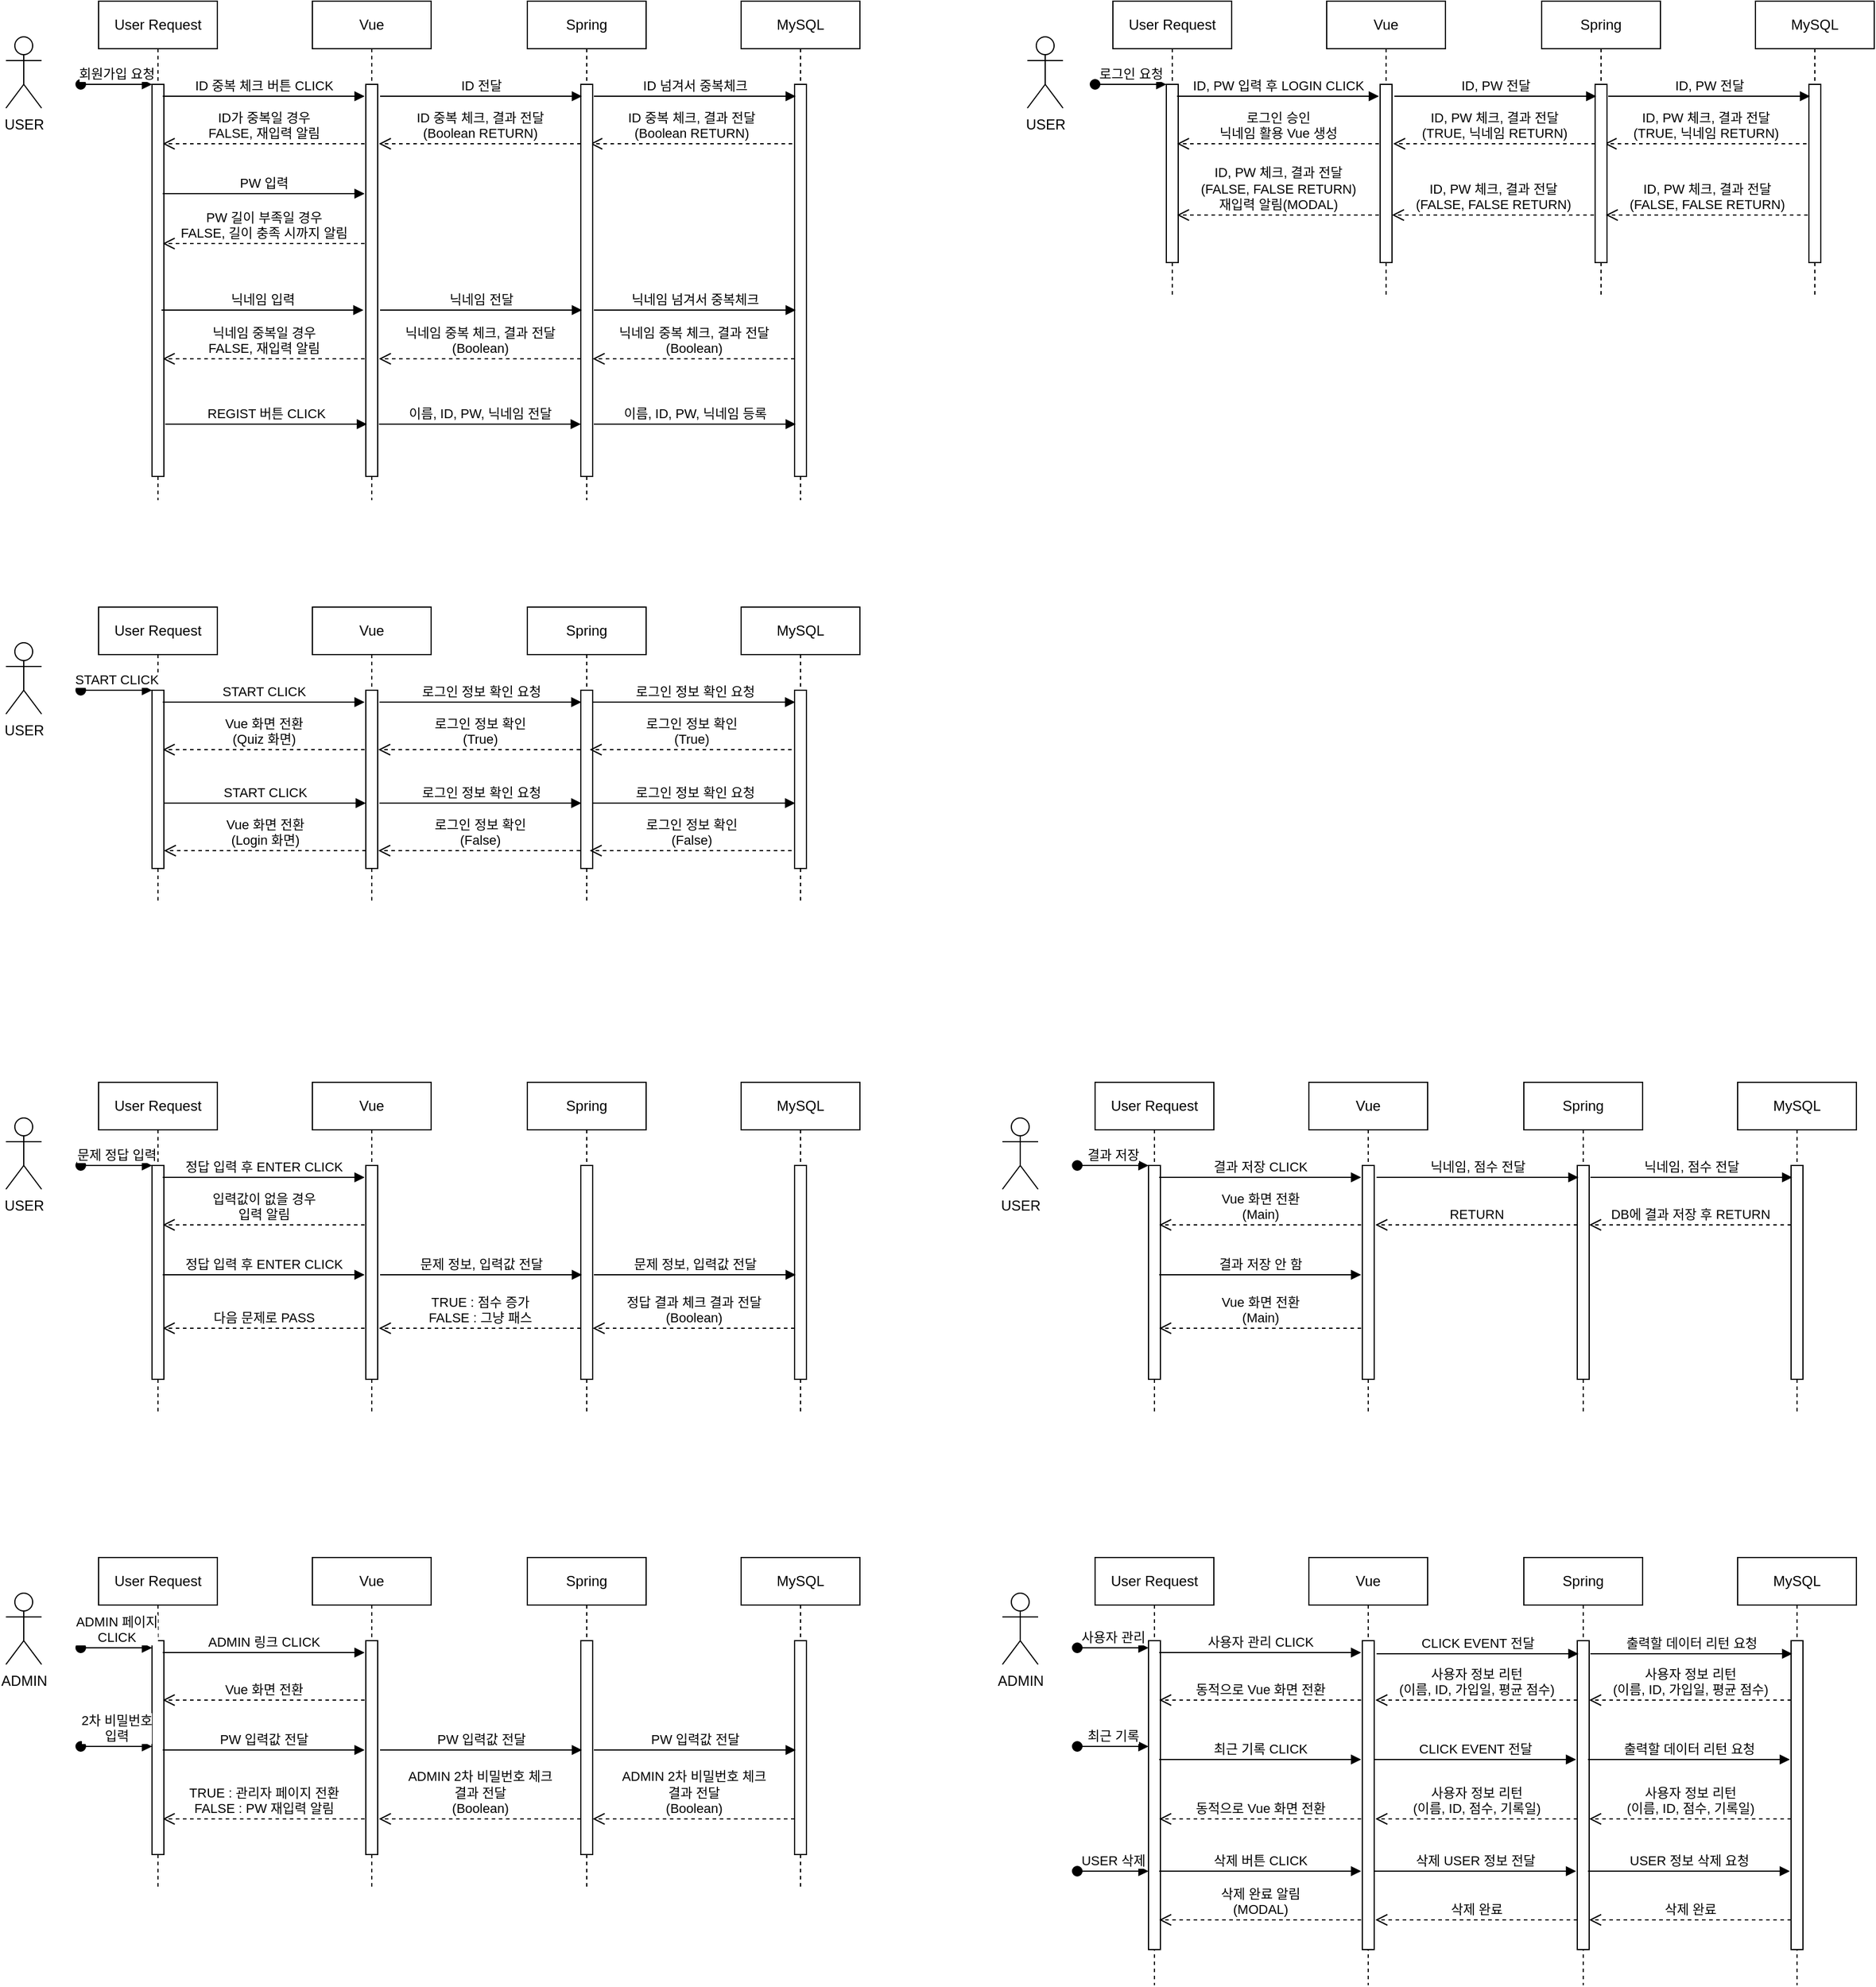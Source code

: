 <mxfile version="24.4.0" type="device">
  <diagram name="페이지-1" id="7yW5_KkVY8GG6AUJbuHQ">
    <mxGraphModel dx="1434" dy="746" grid="1" gridSize="10" guides="1" tooltips="1" connect="1" arrows="1" fold="1" page="1" pageScale="1" pageWidth="827" pageHeight="1169" math="0" shadow="0">
      <root>
        <mxCell id="0" />
        <mxCell id="1" parent="0" />
        <mxCell id="hZjnhN4gs7Gkkr-gwfcB-1" value="USER" style="shape=umlActor;verticalLabelPosition=bottom;verticalAlign=top;html=1;outlineConnect=0;rotation=0;" parent="1" vertex="1">
          <mxGeometry x="21" y="80" width="30" height="60" as="geometry" />
        </mxCell>
        <mxCell id="4RMWw6l1jI3CwfoA0ZN2-30" value="User Request" style="shape=umlLifeline;perimeter=lifelinePerimeter;whiteSpace=wrap;html=1;container=0;dropTarget=0;collapsible=0;recursiveResize=0;outlineConnect=0;portConstraint=eastwest;newEdgeStyle={&quot;edgeStyle&quot;:&quot;elbowEdgeStyle&quot;,&quot;elbow&quot;:&quot;vertical&quot;,&quot;curved&quot;:0,&quot;rounded&quot;:0};" parent="1" vertex="1">
          <mxGeometry x="99" y="50" width="100" height="420" as="geometry" />
        </mxCell>
        <mxCell id="4RMWw6l1jI3CwfoA0ZN2-31" value="" style="html=1;points=[];perimeter=orthogonalPerimeter;outlineConnect=0;targetShapes=umlLifeline;portConstraint=eastwest;newEdgeStyle={&quot;edgeStyle&quot;:&quot;elbowEdgeStyle&quot;,&quot;elbow&quot;:&quot;vertical&quot;,&quot;curved&quot;:0,&quot;rounded&quot;:0};" parent="4RMWw6l1jI3CwfoA0ZN2-30" vertex="1">
          <mxGeometry x="45" y="70" width="10" height="330" as="geometry" />
        </mxCell>
        <mxCell id="4RMWw6l1jI3CwfoA0ZN2-32" value="회원가입 요청" style="html=1;verticalAlign=bottom;startArrow=oval;endArrow=block;startSize=8;edgeStyle=elbowEdgeStyle;elbow=vertical;curved=0;rounded=0;" parent="4RMWw6l1jI3CwfoA0ZN2-30" target="4RMWw6l1jI3CwfoA0ZN2-31" edge="1">
          <mxGeometry relative="1" as="geometry">
            <mxPoint x="-15" y="70" as="sourcePoint" />
          </mxGeometry>
        </mxCell>
        <mxCell id="4RMWw6l1jI3CwfoA0ZN2-34" value="Vue" style="shape=umlLifeline;perimeter=lifelinePerimeter;whiteSpace=wrap;html=1;container=0;dropTarget=0;collapsible=0;recursiveResize=0;outlineConnect=0;portConstraint=eastwest;newEdgeStyle={&quot;edgeStyle&quot;:&quot;elbowEdgeStyle&quot;,&quot;elbow&quot;:&quot;vertical&quot;,&quot;curved&quot;:0,&quot;rounded&quot;:0};" parent="1" vertex="1">
          <mxGeometry x="279" y="50" width="100" height="420" as="geometry" />
        </mxCell>
        <mxCell id="4RMWw6l1jI3CwfoA0ZN2-35" value="" style="html=1;points=[];perimeter=orthogonalPerimeter;outlineConnect=0;targetShapes=umlLifeline;portConstraint=eastwest;newEdgeStyle={&quot;edgeStyle&quot;:&quot;elbowEdgeStyle&quot;,&quot;elbow&quot;:&quot;vertical&quot;,&quot;curved&quot;:0,&quot;rounded&quot;:0};" parent="4RMWw6l1jI3CwfoA0ZN2-34" vertex="1">
          <mxGeometry x="45" y="70" width="10" height="330" as="geometry" />
        </mxCell>
        <mxCell id="4RMWw6l1jI3CwfoA0ZN2-36" value="REGIST 버튼 CLICK" style="html=1;verticalAlign=bottom;endArrow=block;edgeStyle=elbowEdgeStyle;elbow=vertical;curved=0;rounded=0;" parent="1" edge="1">
          <mxGeometry relative="1" as="geometry">
            <mxPoint x="155" y="406" as="sourcePoint" />
            <Array as="points">
              <mxPoint x="240" y="406" />
            </Array>
            <mxPoint x="325" y="406" as="targetPoint" />
            <mxPoint as="offset" />
          </mxGeometry>
        </mxCell>
        <mxCell id="4RMWw6l1jI3CwfoA0ZN2-37" value="ID 중복 체크, 결과 전달&lt;div&gt;(Boolean RETURN)&lt;/div&gt;" style="html=1;verticalAlign=bottom;endArrow=open;dashed=1;endSize=8;edgeStyle=elbowEdgeStyle;elbow=vertical;curved=0;rounded=0;" parent="1" edge="1">
          <mxGeometry relative="1" as="geometry">
            <mxPoint x="513" y="170.0" as="targetPoint" />
            <Array as="points">
              <mxPoint x="608" y="170" />
            </Array>
            <mxPoint x="683" y="170.0" as="sourcePoint" />
          </mxGeometry>
        </mxCell>
        <mxCell id="4RMWw6l1jI3CwfoA0ZN2-40" value="Spring" style="shape=umlLifeline;perimeter=lifelinePerimeter;whiteSpace=wrap;html=1;container=0;dropTarget=0;collapsible=0;recursiveResize=0;outlineConnect=0;portConstraint=eastwest;newEdgeStyle={&quot;edgeStyle&quot;:&quot;elbowEdgeStyle&quot;,&quot;elbow&quot;:&quot;vertical&quot;,&quot;curved&quot;:0,&quot;rounded&quot;:0};" parent="1" vertex="1">
          <mxGeometry x="460" y="50" width="100" height="420" as="geometry" />
        </mxCell>
        <mxCell id="4RMWw6l1jI3CwfoA0ZN2-41" value="" style="html=1;points=[];perimeter=orthogonalPerimeter;outlineConnect=0;targetShapes=umlLifeline;portConstraint=eastwest;newEdgeStyle={&quot;edgeStyle&quot;:&quot;elbowEdgeStyle&quot;,&quot;elbow&quot;:&quot;vertical&quot;,&quot;curved&quot;:0,&quot;rounded&quot;:0};" parent="4RMWw6l1jI3CwfoA0ZN2-40" vertex="1">
          <mxGeometry x="45" y="70" width="10" height="330" as="geometry" />
        </mxCell>
        <mxCell id="4RMWw6l1jI3CwfoA0ZN2-42" value="ID 전달" style="html=1;verticalAlign=bottom;endArrow=block;edgeStyle=elbowEdgeStyle;elbow=vertical;curved=0;rounded=0;" parent="1" edge="1">
          <mxGeometry relative="1" as="geometry">
            <mxPoint x="336" y="130" as="sourcePoint" />
            <Array as="points">
              <mxPoint x="421" y="130" />
            </Array>
            <mxPoint x="506" y="130" as="targetPoint" />
          </mxGeometry>
        </mxCell>
        <mxCell id="4RMWw6l1jI3CwfoA0ZN2-46" value="ID가 중복일 경우&lt;div&gt;FALSE, 재입력 알림&lt;/div&gt;" style="html=1;verticalAlign=bottom;endArrow=open;dashed=1;endSize=8;edgeStyle=elbowEdgeStyle;elbow=vertical;curved=0;rounded=0;" parent="1" edge="1">
          <mxGeometry relative="1" as="geometry">
            <mxPoint x="153" y="170.0" as="targetPoint" />
            <Array as="points">
              <mxPoint x="248" y="170" />
            </Array>
            <mxPoint x="323" y="170.0" as="sourcePoint" />
          </mxGeometry>
        </mxCell>
        <mxCell id="4RMWw6l1jI3CwfoA0ZN2-47" value="PW 길이 부족일 경우&lt;div&gt;FALSE, 길이 충족 시까지 알림&lt;/div&gt;" style="html=1;verticalAlign=bottom;endArrow=open;dashed=1;endSize=8;edgeStyle=elbowEdgeStyle;elbow=vertical;curved=0;rounded=0;" parent="1" edge="1">
          <mxGeometry relative="1" as="geometry">
            <mxPoint x="153" y="254.0" as="targetPoint" />
            <Array as="points">
              <mxPoint x="248" y="254" />
            </Array>
            <mxPoint x="323" y="254.0" as="sourcePoint" />
          </mxGeometry>
        </mxCell>
        <mxCell id="4RMWw6l1jI3CwfoA0ZN2-48" value="닉네임 중복일 경우&lt;div&gt;FALSE, 재입력 알림&lt;/div&gt;" style="html=1;verticalAlign=bottom;endArrow=open;dashed=1;endSize=8;edgeStyle=elbowEdgeStyle;elbow=vertical;curved=0;rounded=0;" parent="1" edge="1">
          <mxGeometry relative="1" as="geometry">
            <mxPoint x="153" y="351.0" as="targetPoint" />
            <Array as="points">
              <mxPoint x="248" y="351" />
            </Array>
            <mxPoint x="323" y="351.0" as="sourcePoint" />
          </mxGeometry>
        </mxCell>
        <mxCell id="4RMWw6l1jI3CwfoA0ZN2-49" value="MySQL" style="shape=umlLifeline;perimeter=lifelinePerimeter;whiteSpace=wrap;html=1;container=0;dropTarget=0;collapsible=0;recursiveResize=0;outlineConnect=0;portConstraint=eastwest;newEdgeStyle={&quot;edgeStyle&quot;:&quot;elbowEdgeStyle&quot;,&quot;elbow&quot;:&quot;vertical&quot;,&quot;curved&quot;:0,&quot;rounded&quot;:0};" parent="1" vertex="1">
          <mxGeometry x="640" y="50" width="100" height="420" as="geometry" />
        </mxCell>
        <mxCell id="4RMWw6l1jI3CwfoA0ZN2-50" value="" style="html=1;points=[];perimeter=orthogonalPerimeter;outlineConnect=0;targetShapes=umlLifeline;portConstraint=eastwest;newEdgeStyle={&quot;edgeStyle&quot;:&quot;elbowEdgeStyle&quot;,&quot;elbow&quot;:&quot;vertical&quot;,&quot;curved&quot;:0,&quot;rounded&quot;:0};" parent="4RMWw6l1jI3CwfoA0ZN2-49" vertex="1">
          <mxGeometry x="45" y="70" width="10" height="330" as="geometry" />
        </mxCell>
        <mxCell id="4RMWw6l1jI3CwfoA0ZN2-51" value="ID 넘겨서 중복체크" style="html=1;verticalAlign=bottom;endArrow=block;edgeStyle=elbowEdgeStyle;elbow=vertical;curved=0;rounded=0;" parent="1" edge="1">
          <mxGeometry relative="1" as="geometry">
            <mxPoint x="516" y="130" as="sourcePoint" />
            <Array as="points">
              <mxPoint x="601" y="130" />
            </Array>
            <mxPoint x="686" y="130" as="targetPoint" />
          </mxGeometry>
        </mxCell>
        <mxCell id="4RMWw6l1jI3CwfoA0ZN2-52" value="ID 중복 체크, 결과 전달&lt;div&gt;(Boolean RETURN)&lt;/div&gt;" style="html=1;verticalAlign=bottom;endArrow=open;dashed=1;endSize=8;edgeStyle=elbowEdgeStyle;elbow=vertical;curved=0;rounded=0;" parent="1" edge="1">
          <mxGeometry relative="1" as="geometry">
            <mxPoint x="335" y="170.0" as="targetPoint" />
            <Array as="points">
              <mxPoint x="430" y="170" />
            </Array>
            <mxPoint x="505" y="170.0" as="sourcePoint" />
            <mxPoint as="offset" />
          </mxGeometry>
        </mxCell>
        <mxCell id="4RMWw6l1jI3CwfoA0ZN2-55" value="닉네임 중복 체크, 결과 전달&lt;div&gt;(Boolean)&lt;/div&gt;" style="html=1;verticalAlign=bottom;endArrow=open;dashed=1;endSize=8;edgeStyle=elbowEdgeStyle;elbow=vertical;curved=0;rounded=0;" parent="1" edge="1">
          <mxGeometry relative="1" as="geometry">
            <mxPoint x="335" y="351.0" as="targetPoint" />
            <Array as="points">
              <mxPoint x="430" y="351" />
            </Array>
            <mxPoint x="505" y="351.0" as="sourcePoint" />
          </mxGeometry>
        </mxCell>
        <mxCell id="4RMWw6l1jI3CwfoA0ZN2-56" value="닉네임 중복 체크, 결과 전달&lt;div&gt;(Boolean)&lt;/div&gt;" style="html=1;verticalAlign=bottom;endArrow=open;dashed=1;endSize=8;edgeStyle=elbowEdgeStyle;elbow=vertical;curved=0;rounded=0;" parent="1" edge="1">
          <mxGeometry relative="1" as="geometry">
            <mxPoint x="515" y="351.0" as="targetPoint" />
            <Array as="points">
              <mxPoint x="610" y="351" />
            </Array>
            <mxPoint x="685" y="351.0" as="sourcePoint" />
          </mxGeometry>
        </mxCell>
        <mxCell id="4RMWw6l1jI3CwfoA0ZN2-58" value="ID 중복 체크 버튼 CLICK" style="html=1;verticalAlign=bottom;endArrow=block;edgeStyle=elbowEdgeStyle;elbow=vertical;curved=0;rounded=0;" parent="1" edge="1">
          <mxGeometry relative="1" as="geometry">
            <mxPoint x="153" y="130" as="sourcePoint" />
            <Array as="points">
              <mxPoint x="238" y="130" />
            </Array>
            <mxPoint x="323" y="130" as="targetPoint" />
          </mxGeometry>
        </mxCell>
        <mxCell id="4RMWw6l1jI3CwfoA0ZN2-61" value="PW 입력" style="html=1;verticalAlign=bottom;endArrow=block;edgeStyle=elbowEdgeStyle;elbow=vertical;curved=0;rounded=0;" parent="1" edge="1">
          <mxGeometry relative="1" as="geometry">
            <mxPoint x="153" y="212" as="sourcePoint" />
            <Array as="points">
              <mxPoint x="238" y="212" />
            </Array>
            <mxPoint x="323" y="212" as="targetPoint" />
          </mxGeometry>
        </mxCell>
        <mxCell id="4RMWw6l1jI3CwfoA0ZN2-62" value="닉네임 입력" style="html=1;verticalAlign=bottom;endArrow=block;edgeStyle=elbowEdgeStyle;elbow=vertical;curved=0;rounded=0;" parent="1" edge="1">
          <mxGeometry relative="1" as="geometry">
            <mxPoint x="152" y="310" as="sourcePoint" />
            <Array as="points">
              <mxPoint x="237" y="310" />
            </Array>
            <mxPoint x="322" y="310" as="targetPoint" />
          </mxGeometry>
        </mxCell>
        <mxCell id="4RMWw6l1jI3CwfoA0ZN2-63" value="닉네임&amp;nbsp;전달" style="html=1;verticalAlign=bottom;endArrow=block;edgeStyle=elbowEdgeStyle;elbow=vertical;curved=0;rounded=0;" parent="1" edge="1">
          <mxGeometry relative="1" as="geometry">
            <mxPoint x="336" y="310" as="sourcePoint" />
            <Array as="points">
              <mxPoint x="421" y="310" />
            </Array>
            <mxPoint x="506" y="310" as="targetPoint" />
          </mxGeometry>
        </mxCell>
        <mxCell id="4RMWw6l1jI3CwfoA0ZN2-64" value="닉네임&amp;nbsp;넘겨서 중복체크" style="html=1;verticalAlign=bottom;endArrow=block;edgeStyle=elbowEdgeStyle;elbow=vertical;curved=0;rounded=0;" parent="1" edge="1">
          <mxGeometry relative="1" as="geometry">
            <mxPoint x="516" y="310" as="sourcePoint" />
            <Array as="points">
              <mxPoint x="601" y="310" />
            </Array>
            <mxPoint x="686" y="310" as="targetPoint" />
          </mxGeometry>
        </mxCell>
        <mxCell id="4RMWw6l1jI3CwfoA0ZN2-65" value="이름, ID, PW, 닉네임 전달" style="html=1;verticalAlign=bottom;endArrow=block;edgeStyle=elbowEdgeStyle;elbow=vertical;curved=0;rounded=0;" parent="1" edge="1">
          <mxGeometry relative="1" as="geometry">
            <mxPoint x="335" y="406" as="sourcePoint" />
            <Array as="points">
              <mxPoint x="420" y="406" />
            </Array>
            <mxPoint x="505" y="406" as="targetPoint" />
            <mxPoint as="offset" />
          </mxGeometry>
        </mxCell>
        <mxCell id="4RMWw6l1jI3CwfoA0ZN2-66" value="이름, ID, PW, 닉네임 등록" style="html=1;verticalAlign=bottom;endArrow=block;edgeStyle=elbowEdgeStyle;elbow=vertical;curved=0;rounded=0;" parent="1" edge="1">
          <mxGeometry relative="1" as="geometry">
            <mxPoint x="516" y="406" as="sourcePoint" />
            <Array as="points">
              <mxPoint x="601" y="406" />
            </Array>
            <mxPoint x="686" y="406" as="targetPoint" />
            <mxPoint as="offset" />
          </mxGeometry>
        </mxCell>
        <mxCell id="4RMWw6l1jI3CwfoA0ZN2-67" value="USER" style="shape=umlActor;verticalLabelPosition=bottom;verticalAlign=top;html=1;outlineConnect=0;rotation=0;" parent="1" vertex="1">
          <mxGeometry x="881" y="80" width="30" height="60" as="geometry" />
        </mxCell>
        <mxCell id="4RMWw6l1jI3CwfoA0ZN2-68" value="User Request" style="shape=umlLifeline;perimeter=lifelinePerimeter;whiteSpace=wrap;html=1;container=0;dropTarget=0;collapsible=0;recursiveResize=0;outlineConnect=0;portConstraint=eastwest;newEdgeStyle={&quot;edgeStyle&quot;:&quot;elbowEdgeStyle&quot;,&quot;elbow&quot;:&quot;vertical&quot;,&quot;curved&quot;:0,&quot;rounded&quot;:0};" parent="1" vertex="1">
          <mxGeometry x="953" y="50" width="100" height="250" as="geometry" />
        </mxCell>
        <mxCell id="4RMWw6l1jI3CwfoA0ZN2-69" value="" style="html=1;points=[];perimeter=orthogonalPerimeter;outlineConnect=0;targetShapes=umlLifeline;portConstraint=eastwest;newEdgeStyle={&quot;edgeStyle&quot;:&quot;elbowEdgeStyle&quot;,&quot;elbow&quot;:&quot;vertical&quot;,&quot;curved&quot;:0,&quot;rounded&quot;:0};" parent="4RMWw6l1jI3CwfoA0ZN2-68" vertex="1">
          <mxGeometry x="45" y="70" width="10" height="150" as="geometry" />
        </mxCell>
        <mxCell id="4RMWw6l1jI3CwfoA0ZN2-70" value="로그인 요청" style="html=1;verticalAlign=bottom;startArrow=oval;endArrow=block;startSize=8;edgeStyle=elbowEdgeStyle;elbow=vertical;curved=0;rounded=0;" parent="4RMWw6l1jI3CwfoA0ZN2-68" target="4RMWw6l1jI3CwfoA0ZN2-69" edge="1">
          <mxGeometry relative="1" as="geometry">
            <mxPoint x="-15" y="70" as="sourcePoint" />
          </mxGeometry>
        </mxCell>
        <mxCell id="4RMWw6l1jI3CwfoA0ZN2-71" value="Vue" style="shape=umlLifeline;perimeter=lifelinePerimeter;whiteSpace=wrap;html=1;container=0;dropTarget=0;collapsible=0;recursiveResize=0;outlineConnect=0;portConstraint=eastwest;newEdgeStyle={&quot;edgeStyle&quot;:&quot;elbowEdgeStyle&quot;,&quot;elbow&quot;:&quot;vertical&quot;,&quot;curved&quot;:0,&quot;rounded&quot;:0};" parent="1" vertex="1">
          <mxGeometry x="1133" y="50" width="100" height="250" as="geometry" />
        </mxCell>
        <mxCell id="4RMWw6l1jI3CwfoA0ZN2-72" value="" style="html=1;points=[];perimeter=orthogonalPerimeter;outlineConnect=0;targetShapes=umlLifeline;portConstraint=eastwest;newEdgeStyle={&quot;edgeStyle&quot;:&quot;elbowEdgeStyle&quot;,&quot;elbow&quot;:&quot;vertical&quot;,&quot;curved&quot;:0,&quot;rounded&quot;:0};" parent="4RMWw6l1jI3CwfoA0ZN2-71" vertex="1">
          <mxGeometry x="45" y="70" width="10" height="150" as="geometry" />
        </mxCell>
        <mxCell id="4RMWw6l1jI3CwfoA0ZN2-74" value="ID, PW 체크, 결과 전달&lt;div&gt;(TRUE, 닉네임 RETURN)&lt;/div&gt;" style="html=1;verticalAlign=bottom;endArrow=open;dashed=1;endSize=8;edgeStyle=elbowEdgeStyle;elbow=vertical;curved=0;rounded=0;" parent="1" edge="1">
          <mxGeometry relative="1" as="geometry">
            <mxPoint x="1367" y="170.0" as="targetPoint" />
            <Array as="points">
              <mxPoint x="1462" y="170" />
            </Array>
            <mxPoint x="1537" y="170.0" as="sourcePoint" />
          </mxGeometry>
        </mxCell>
        <mxCell id="4RMWw6l1jI3CwfoA0ZN2-75" value="Spring" style="shape=umlLifeline;perimeter=lifelinePerimeter;whiteSpace=wrap;html=1;container=0;dropTarget=0;collapsible=0;recursiveResize=0;outlineConnect=0;portConstraint=eastwest;newEdgeStyle={&quot;edgeStyle&quot;:&quot;elbowEdgeStyle&quot;,&quot;elbow&quot;:&quot;vertical&quot;,&quot;curved&quot;:0,&quot;rounded&quot;:0};" parent="1" vertex="1">
          <mxGeometry x="1314" y="50" width="100" height="250" as="geometry" />
        </mxCell>
        <mxCell id="4RMWw6l1jI3CwfoA0ZN2-76" value="" style="html=1;points=[];perimeter=orthogonalPerimeter;outlineConnect=0;targetShapes=umlLifeline;portConstraint=eastwest;newEdgeStyle={&quot;edgeStyle&quot;:&quot;elbowEdgeStyle&quot;,&quot;elbow&quot;:&quot;vertical&quot;,&quot;curved&quot;:0,&quot;rounded&quot;:0};" parent="4RMWw6l1jI3CwfoA0ZN2-75" vertex="1">
          <mxGeometry x="45" y="70" width="10" height="150" as="geometry" />
        </mxCell>
        <mxCell id="4RMWw6l1jI3CwfoA0ZN2-77" value="ID, PW 전달" style="html=1;verticalAlign=bottom;endArrow=block;edgeStyle=elbowEdgeStyle;elbow=vertical;curved=0;rounded=0;" parent="1" edge="1">
          <mxGeometry relative="1" as="geometry">
            <mxPoint x="1190" y="130" as="sourcePoint" />
            <Array as="points">
              <mxPoint x="1275" y="130" />
            </Array>
            <mxPoint x="1360" y="130" as="targetPoint" />
          </mxGeometry>
        </mxCell>
        <mxCell id="4RMWw6l1jI3CwfoA0ZN2-78" value="로그인 승인&lt;div&gt;닉네임 활용 Vue 생성&lt;/div&gt;" style="html=1;verticalAlign=bottom;endArrow=open;dashed=1;endSize=8;edgeStyle=elbowEdgeStyle;elbow=vertical;curved=0;rounded=0;" parent="1" edge="1">
          <mxGeometry relative="1" as="geometry">
            <mxPoint x="1007" y="170.0" as="targetPoint" />
            <Array as="points">
              <mxPoint x="1102" y="170" />
            </Array>
            <mxPoint x="1177" y="170.0" as="sourcePoint" />
          </mxGeometry>
        </mxCell>
        <mxCell id="4RMWw6l1jI3CwfoA0ZN2-79" value="ID, PW 체크, 결과 전달&lt;div&gt;(FALSE, FALSE RETURN)&lt;/div&gt;&lt;div&gt;재입력 알림(MODAL)&lt;/div&gt;" style="html=1;verticalAlign=bottom;endArrow=open;dashed=1;endSize=8;edgeStyle=elbowEdgeStyle;elbow=vertical;curved=0;rounded=0;" parent="1" edge="1">
          <mxGeometry relative="1" as="geometry">
            <mxPoint x="1007" y="230.0" as="targetPoint" />
            <Array as="points">
              <mxPoint x="1102" y="230" />
            </Array>
            <mxPoint x="1177" y="230.0" as="sourcePoint" />
            <mxPoint as="offset" />
          </mxGeometry>
        </mxCell>
        <mxCell id="4RMWw6l1jI3CwfoA0ZN2-81" value="MySQL" style="shape=umlLifeline;perimeter=lifelinePerimeter;whiteSpace=wrap;html=1;container=0;dropTarget=0;collapsible=0;recursiveResize=0;outlineConnect=0;portConstraint=eastwest;newEdgeStyle={&quot;edgeStyle&quot;:&quot;elbowEdgeStyle&quot;,&quot;elbow&quot;:&quot;vertical&quot;,&quot;curved&quot;:0,&quot;rounded&quot;:0};" parent="1" vertex="1">
          <mxGeometry x="1494" y="50" width="100" height="250" as="geometry" />
        </mxCell>
        <mxCell id="4RMWw6l1jI3CwfoA0ZN2-82" value="" style="html=1;points=[];perimeter=orthogonalPerimeter;outlineConnect=0;targetShapes=umlLifeline;portConstraint=eastwest;newEdgeStyle={&quot;edgeStyle&quot;:&quot;elbowEdgeStyle&quot;,&quot;elbow&quot;:&quot;vertical&quot;,&quot;curved&quot;:0,&quot;rounded&quot;:0};" parent="4RMWw6l1jI3CwfoA0ZN2-81" vertex="1">
          <mxGeometry x="45" y="70" width="10" height="150" as="geometry" />
        </mxCell>
        <mxCell id="4RMWw6l1jI3CwfoA0ZN2-83" value="ID, PW 전달" style="html=1;verticalAlign=bottom;endArrow=block;edgeStyle=elbowEdgeStyle;elbow=vertical;curved=0;rounded=0;" parent="1" edge="1">
          <mxGeometry relative="1" as="geometry">
            <mxPoint x="1370" y="130" as="sourcePoint" />
            <Array as="points">
              <mxPoint x="1455" y="130" />
            </Array>
            <mxPoint x="1540" y="130" as="targetPoint" />
          </mxGeometry>
        </mxCell>
        <mxCell id="4RMWw6l1jI3CwfoA0ZN2-84" value="ID, PW 체크, 결과 전달&lt;div&gt;(TRUE,&amp;nbsp;닉네임 RETURN)&lt;/div&gt;" style="html=1;verticalAlign=bottom;endArrow=open;dashed=1;endSize=8;edgeStyle=elbowEdgeStyle;elbow=vertical;curved=0;rounded=0;" parent="1" edge="1">
          <mxGeometry relative="1" as="geometry">
            <mxPoint x="1189" y="170.0" as="targetPoint" />
            <Array as="points">
              <mxPoint x="1284" y="170" />
            </Array>
            <mxPoint x="1359" y="170.0" as="sourcePoint" />
            <mxPoint as="offset" />
          </mxGeometry>
        </mxCell>
        <mxCell id="4RMWw6l1jI3CwfoA0ZN2-87" value="ID, PW 입력 후 LOGIN CLICK" style="html=1;verticalAlign=bottom;endArrow=block;edgeStyle=elbowEdgeStyle;elbow=vertical;curved=0;rounded=0;" parent="1" edge="1">
          <mxGeometry relative="1" as="geometry">
            <mxPoint x="1007" y="130" as="sourcePoint" />
            <Array as="points">
              <mxPoint x="1092" y="130" />
            </Array>
            <mxPoint x="1177" y="130" as="targetPoint" />
          </mxGeometry>
        </mxCell>
        <mxCell id="4RMWw6l1jI3CwfoA0ZN2-94" value="ID, PW 체크, 결과 전달&lt;div&gt;(FALSE, FALSE RETURN)&lt;/div&gt;" style="html=1;verticalAlign=bottom;endArrow=open;dashed=1;endSize=8;edgeStyle=elbowEdgeStyle;elbow=vertical;curved=0;rounded=0;" parent="1" edge="1">
          <mxGeometry relative="1" as="geometry">
            <mxPoint x="1368" y="230.0" as="targetPoint" />
            <Array as="points">
              <mxPoint x="1463" y="230" />
            </Array>
            <mxPoint x="1538" y="230.0" as="sourcePoint" />
          </mxGeometry>
        </mxCell>
        <mxCell id="4RMWw6l1jI3CwfoA0ZN2-95" value="ID, PW 체크, 결과 전달&lt;div&gt;(FALSE, FALSE RETURN)&lt;/div&gt;" style="html=1;verticalAlign=bottom;endArrow=open;dashed=1;endSize=8;edgeStyle=elbowEdgeStyle;elbow=vertical;curved=0;rounded=0;" parent="1" edge="1">
          <mxGeometry relative="1" as="geometry">
            <mxPoint x="1188" y="230.0" as="targetPoint" />
            <Array as="points">
              <mxPoint x="1283" y="230" />
            </Array>
            <mxPoint x="1358" y="230.0" as="sourcePoint" />
          </mxGeometry>
        </mxCell>
        <mxCell id="4RMWw6l1jI3CwfoA0ZN2-96" value="USER" style="shape=umlActor;verticalLabelPosition=bottom;verticalAlign=top;html=1;outlineConnect=0;rotation=0;" parent="1" vertex="1">
          <mxGeometry x="21" y="590" width="30" height="60" as="geometry" />
        </mxCell>
        <mxCell id="4RMWw6l1jI3CwfoA0ZN2-97" value="User Request" style="shape=umlLifeline;perimeter=lifelinePerimeter;whiteSpace=wrap;html=1;container=0;dropTarget=0;collapsible=0;recursiveResize=0;outlineConnect=0;portConstraint=eastwest;newEdgeStyle={&quot;edgeStyle&quot;:&quot;elbowEdgeStyle&quot;,&quot;elbow&quot;:&quot;vertical&quot;,&quot;curved&quot;:0,&quot;rounded&quot;:0};" parent="1" vertex="1">
          <mxGeometry x="99" y="560" width="100" height="250" as="geometry" />
        </mxCell>
        <mxCell id="4RMWw6l1jI3CwfoA0ZN2-98" value="" style="html=1;points=[];perimeter=orthogonalPerimeter;outlineConnect=0;targetShapes=umlLifeline;portConstraint=eastwest;newEdgeStyle={&quot;edgeStyle&quot;:&quot;elbowEdgeStyle&quot;,&quot;elbow&quot;:&quot;vertical&quot;,&quot;curved&quot;:0,&quot;rounded&quot;:0};" parent="4RMWw6l1jI3CwfoA0ZN2-97" vertex="1">
          <mxGeometry x="45" y="70" width="10" height="150" as="geometry" />
        </mxCell>
        <mxCell id="4RMWw6l1jI3CwfoA0ZN2-99" value="START CLICK" style="html=1;verticalAlign=bottom;startArrow=oval;endArrow=block;startSize=8;edgeStyle=elbowEdgeStyle;elbow=vertical;curved=0;rounded=0;" parent="4RMWw6l1jI3CwfoA0ZN2-97" target="4RMWw6l1jI3CwfoA0ZN2-98" edge="1">
          <mxGeometry relative="1" as="geometry">
            <mxPoint x="-15" y="70" as="sourcePoint" />
          </mxGeometry>
        </mxCell>
        <mxCell id="4RMWw6l1jI3CwfoA0ZN2-100" value="Vue" style="shape=umlLifeline;perimeter=lifelinePerimeter;whiteSpace=wrap;html=1;container=0;dropTarget=0;collapsible=0;recursiveResize=0;outlineConnect=0;portConstraint=eastwest;newEdgeStyle={&quot;edgeStyle&quot;:&quot;elbowEdgeStyle&quot;,&quot;elbow&quot;:&quot;vertical&quot;,&quot;curved&quot;:0,&quot;rounded&quot;:0};" parent="1" vertex="1">
          <mxGeometry x="279" y="560" width="100" height="250" as="geometry" />
        </mxCell>
        <mxCell id="4RMWw6l1jI3CwfoA0ZN2-101" value="" style="html=1;points=[];perimeter=orthogonalPerimeter;outlineConnect=0;targetShapes=umlLifeline;portConstraint=eastwest;newEdgeStyle={&quot;edgeStyle&quot;:&quot;elbowEdgeStyle&quot;,&quot;elbow&quot;:&quot;vertical&quot;,&quot;curved&quot;:0,&quot;rounded&quot;:0};" parent="4RMWw6l1jI3CwfoA0ZN2-100" vertex="1">
          <mxGeometry x="45" y="70" width="10" height="150" as="geometry" />
        </mxCell>
        <mxCell id="4RMWw6l1jI3CwfoA0ZN2-104" value="Spring" style="shape=umlLifeline;perimeter=lifelinePerimeter;whiteSpace=wrap;html=1;container=0;dropTarget=0;collapsible=0;recursiveResize=0;outlineConnect=0;portConstraint=eastwest;newEdgeStyle={&quot;edgeStyle&quot;:&quot;elbowEdgeStyle&quot;,&quot;elbow&quot;:&quot;vertical&quot;,&quot;curved&quot;:0,&quot;rounded&quot;:0};" parent="1" vertex="1">
          <mxGeometry x="460" y="560" width="100" height="250" as="geometry" />
        </mxCell>
        <mxCell id="4RMWw6l1jI3CwfoA0ZN2-105" value="" style="html=1;points=[];perimeter=orthogonalPerimeter;outlineConnect=0;targetShapes=umlLifeline;portConstraint=eastwest;newEdgeStyle={&quot;edgeStyle&quot;:&quot;elbowEdgeStyle&quot;,&quot;elbow&quot;:&quot;vertical&quot;,&quot;curved&quot;:0,&quot;rounded&quot;:0};" parent="4RMWw6l1jI3CwfoA0ZN2-104" vertex="1">
          <mxGeometry x="45" y="70" width="10" height="150" as="geometry" />
        </mxCell>
        <mxCell id="4RMWw6l1jI3CwfoA0ZN2-107" value="Vue 화면 전환&lt;div&gt;(Quiz 화면)&lt;/div&gt;" style="html=1;verticalAlign=bottom;endArrow=open;dashed=1;endSize=8;edgeStyle=elbowEdgeStyle;elbow=horizontal;curved=0;rounded=0;" parent="1" edge="1">
          <mxGeometry relative="1" as="geometry">
            <mxPoint x="153" y="680.0" as="targetPoint" />
            <Array as="points">
              <mxPoint x="248" y="680" />
            </Array>
            <mxPoint x="323" y="680.0" as="sourcePoint" />
          </mxGeometry>
        </mxCell>
        <mxCell id="4RMWw6l1jI3CwfoA0ZN2-110" value="MySQL" style="shape=umlLifeline;perimeter=lifelinePerimeter;whiteSpace=wrap;html=1;container=0;dropTarget=0;collapsible=0;recursiveResize=0;outlineConnect=0;portConstraint=eastwest;newEdgeStyle={&quot;edgeStyle&quot;:&quot;elbowEdgeStyle&quot;,&quot;elbow&quot;:&quot;vertical&quot;,&quot;curved&quot;:0,&quot;rounded&quot;:0};" parent="1" vertex="1">
          <mxGeometry x="640" y="560" width="100" height="250" as="geometry" />
        </mxCell>
        <mxCell id="4RMWw6l1jI3CwfoA0ZN2-111" value="" style="html=1;points=[];perimeter=orthogonalPerimeter;outlineConnect=0;targetShapes=umlLifeline;portConstraint=eastwest;newEdgeStyle={&quot;edgeStyle&quot;:&quot;elbowEdgeStyle&quot;,&quot;elbow&quot;:&quot;vertical&quot;,&quot;curved&quot;:0,&quot;rounded&quot;:0};" parent="4RMWw6l1jI3CwfoA0ZN2-110" vertex="1">
          <mxGeometry x="45" y="70" width="10" height="150" as="geometry" />
        </mxCell>
        <mxCell id="4RMWw6l1jI3CwfoA0ZN2-116" value="START CLICK" style="html=1;verticalAlign=bottom;endArrow=block;edgeStyle=elbowEdgeStyle;elbow=vertical;curved=0;rounded=0;" parent="1" edge="1">
          <mxGeometry relative="1" as="geometry">
            <mxPoint x="153" y="640" as="sourcePoint" />
            <Array as="points">
              <mxPoint x="238" y="640" />
            </Array>
            <mxPoint x="323" y="640" as="targetPoint" />
          </mxGeometry>
        </mxCell>
        <mxCell id="LnM1WLhXFoJpPZVg_S8M-5" value="로그인 정보 확인&lt;div&gt;(True)&lt;/div&gt;" style="html=1;verticalAlign=bottom;endArrow=open;dashed=1;endSize=8;edgeStyle=elbowEdgeStyle;elbow=vertical;curved=0;rounded=0;" edge="1" parent="1">
          <mxGeometry relative="1" as="geometry">
            <mxPoint x="512.5" y="680.0" as="targetPoint" />
            <Array as="points">
              <mxPoint x="607.5" y="680" />
            </Array>
            <mxPoint x="682.5" y="680.0" as="sourcePoint" />
          </mxGeometry>
        </mxCell>
        <mxCell id="LnM1WLhXFoJpPZVg_S8M-6" value="로그인 정보 확인 요청" style="html=1;verticalAlign=bottom;endArrow=block;edgeStyle=elbowEdgeStyle;elbow=horizontal;curved=0;rounded=0;" edge="1" parent="1">
          <mxGeometry relative="1" as="geometry">
            <mxPoint x="335.5" y="640" as="sourcePoint" />
            <Array as="points">
              <mxPoint x="420.5" y="640" />
            </Array>
            <mxPoint x="505.5" y="640" as="targetPoint" />
            <mxPoint as="offset" />
          </mxGeometry>
        </mxCell>
        <mxCell id="LnM1WLhXFoJpPZVg_S8M-7" value="로그인 정보 확인 요청" style="html=1;verticalAlign=bottom;endArrow=block;edgeStyle=elbowEdgeStyle;elbow=vertical;curved=0;rounded=0;" edge="1" parent="1">
          <mxGeometry relative="1" as="geometry">
            <mxPoint x="515.5" y="640" as="sourcePoint" />
            <Array as="points">
              <mxPoint x="600.5" y="640" />
            </Array>
            <mxPoint x="685.5" y="640" as="targetPoint" />
          </mxGeometry>
        </mxCell>
        <mxCell id="LnM1WLhXFoJpPZVg_S8M-8" value="로그인 정보 확인&lt;div&gt;(True)&lt;/div&gt;" style="html=1;verticalAlign=bottom;endArrow=open;dashed=1;endSize=8;edgeStyle=elbowEdgeStyle;elbow=vertical;curved=0;rounded=0;" edge="1" parent="1">
          <mxGeometry relative="1" as="geometry">
            <mxPoint x="334.5" y="680.0" as="targetPoint" />
            <Array as="points">
              <mxPoint x="429.5" y="680" />
            </Array>
            <mxPoint x="504.5" y="680.0" as="sourcePoint" />
            <mxPoint as="offset" />
          </mxGeometry>
        </mxCell>
        <mxCell id="LnM1WLhXFoJpPZVg_S8M-9" value="로그인 정보 확인&lt;div&gt;(False)&lt;/div&gt;" style="html=1;verticalAlign=bottom;endArrow=open;dashed=1;endSize=8;edgeStyle=elbowEdgeStyle;elbow=vertical;curved=0;rounded=0;" edge="1" parent="1">
          <mxGeometry relative="1" as="geometry">
            <mxPoint x="512.5" y="765.0" as="targetPoint" />
            <Array as="points">
              <mxPoint x="607.5" y="765" />
            </Array>
            <mxPoint x="682.5" y="765.0" as="sourcePoint" />
          </mxGeometry>
        </mxCell>
        <mxCell id="LnM1WLhXFoJpPZVg_S8M-10" value="로그인 정보 확인 요청" style="html=1;verticalAlign=bottom;endArrow=block;edgeStyle=elbowEdgeStyle;elbow=horizontal;curved=0;rounded=0;" edge="1" parent="1">
          <mxGeometry relative="1" as="geometry">
            <mxPoint x="335.5" y="725" as="sourcePoint" />
            <Array as="points">
              <mxPoint x="420.5" y="725" />
            </Array>
            <mxPoint x="505.5" y="725" as="targetPoint" />
            <mxPoint as="offset" />
          </mxGeometry>
        </mxCell>
        <mxCell id="LnM1WLhXFoJpPZVg_S8M-11" value="로그인 정보 확인 요청" style="html=1;verticalAlign=bottom;endArrow=block;edgeStyle=elbowEdgeStyle;elbow=vertical;curved=0;rounded=0;" edge="1" parent="1">
          <mxGeometry relative="1" as="geometry">
            <mxPoint x="515.5" y="725" as="sourcePoint" />
            <Array as="points">
              <mxPoint x="600.5" y="725" />
            </Array>
            <mxPoint x="685.5" y="725" as="targetPoint" />
          </mxGeometry>
        </mxCell>
        <mxCell id="LnM1WLhXFoJpPZVg_S8M-12" value="로그인 정보 확인&lt;div&gt;(False)&lt;/div&gt;" style="html=1;verticalAlign=bottom;endArrow=open;dashed=1;endSize=8;edgeStyle=elbowEdgeStyle;elbow=vertical;curved=0;rounded=0;" edge="1" parent="1">
          <mxGeometry relative="1" as="geometry">
            <mxPoint x="334.5" y="765.0" as="targetPoint" />
            <Array as="points">
              <mxPoint x="429.5" y="765" />
            </Array>
            <mxPoint x="504.5" y="765.0" as="sourcePoint" />
            <mxPoint as="offset" />
          </mxGeometry>
        </mxCell>
        <mxCell id="LnM1WLhXFoJpPZVg_S8M-13" value="Vue 화면 전환&lt;div&gt;(Login 화면)&lt;/div&gt;" style="html=1;verticalAlign=bottom;endArrow=open;dashed=1;endSize=8;edgeStyle=elbowEdgeStyle;elbow=horizontal;curved=0;rounded=0;" edge="1" parent="1">
          <mxGeometry relative="1" as="geometry">
            <mxPoint x="154" y="765.0" as="targetPoint" />
            <Array as="points">
              <mxPoint x="249" y="765" />
            </Array>
            <mxPoint x="324" y="765.0" as="sourcePoint" />
          </mxGeometry>
        </mxCell>
        <mxCell id="LnM1WLhXFoJpPZVg_S8M-14" value="START CLICK" style="html=1;verticalAlign=bottom;endArrow=block;edgeStyle=elbowEdgeStyle;elbow=vertical;curved=0;rounded=0;" edge="1" parent="1">
          <mxGeometry relative="1" as="geometry">
            <mxPoint x="154" y="725" as="sourcePoint" />
            <Array as="points">
              <mxPoint x="239" y="725" />
            </Array>
            <mxPoint x="324" y="725" as="targetPoint" />
          </mxGeometry>
        </mxCell>
        <mxCell id="LnM1WLhXFoJpPZVg_S8M-15" value="USER" style="shape=umlActor;verticalLabelPosition=bottom;verticalAlign=top;html=1;outlineConnect=0;rotation=0;" vertex="1" parent="1">
          <mxGeometry x="21" y="990" width="30" height="60" as="geometry" />
        </mxCell>
        <mxCell id="LnM1WLhXFoJpPZVg_S8M-16" value="User Request" style="shape=umlLifeline;perimeter=lifelinePerimeter;whiteSpace=wrap;html=1;container=0;dropTarget=0;collapsible=0;recursiveResize=0;outlineConnect=0;portConstraint=eastwest;newEdgeStyle={&quot;edgeStyle&quot;:&quot;elbowEdgeStyle&quot;,&quot;elbow&quot;:&quot;vertical&quot;,&quot;curved&quot;:0,&quot;rounded&quot;:0};" vertex="1" parent="1">
          <mxGeometry x="99" y="960" width="100" height="280" as="geometry" />
        </mxCell>
        <mxCell id="LnM1WLhXFoJpPZVg_S8M-17" value="" style="html=1;points=[];perimeter=orthogonalPerimeter;outlineConnect=0;targetShapes=umlLifeline;portConstraint=eastwest;newEdgeStyle={&quot;edgeStyle&quot;:&quot;elbowEdgeStyle&quot;,&quot;elbow&quot;:&quot;vertical&quot;,&quot;curved&quot;:0,&quot;rounded&quot;:0};" vertex="1" parent="LnM1WLhXFoJpPZVg_S8M-16">
          <mxGeometry x="45" y="70" width="10" height="180" as="geometry" />
        </mxCell>
        <mxCell id="LnM1WLhXFoJpPZVg_S8M-18" value="문제 정답 입력" style="html=1;verticalAlign=bottom;startArrow=oval;endArrow=block;startSize=8;edgeStyle=elbowEdgeStyle;elbow=vertical;curved=0;rounded=0;" edge="1" parent="LnM1WLhXFoJpPZVg_S8M-16" target="LnM1WLhXFoJpPZVg_S8M-17">
          <mxGeometry relative="1" as="geometry">
            <mxPoint x="-15" y="70" as="sourcePoint" />
          </mxGeometry>
        </mxCell>
        <mxCell id="LnM1WLhXFoJpPZVg_S8M-19" value="Vue" style="shape=umlLifeline;perimeter=lifelinePerimeter;whiteSpace=wrap;html=1;container=0;dropTarget=0;collapsible=0;recursiveResize=0;outlineConnect=0;portConstraint=eastwest;newEdgeStyle={&quot;edgeStyle&quot;:&quot;elbowEdgeStyle&quot;,&quot;elbow&quot;:&quot;vertical&quot;,&quot;curved&quot;:0,&quot;rounded&quot;:0};" vertex="1" parent="1">
          <mxGeometry x="279" y="960" width="100" height="280" as="geometry" />
        </mxCell>
        <mxCell id="LnM1WLhXFoJpPZVg_S8M-20" value="" style="html=1;points=[];perimeter=orthogonalPerimeter;outlineConnect=0;targetShapes=umlLifeline;portConstraint=eastwest;newEdgeStyle={&quot;edgeStyle&quot;:&quot;elbowEdgeStyle&quot;,&quot;elbow&quot;:&quot;vertical&quot;,&quot;curved&quot;:0,&quot;rounded&quot;:0};" vertex="1" parent="LnM1WLhXFoJpPZVg_S8M-19">
          <mxGeometry x="45" y="70" width="10" height="180" as="geometry" />
        </mxCell>
        <mxCell id="LnM1WLhXFoJpPZVg_S8M-23" value="Spring" style="shape=umlLifeline;perimeter=lifelinePerimeter;whiteSpace=wrap;html=1;container=0;dropTarget=0;collapsible=0;recursiveResize=0;outlineConnect=0;portConstraint=eastwest;newEdgeStyle={&quot;edgeStyle&quot;:&quot;elbowEdgeStyle&quot;,&quot;elbow&quot;:&quot;vertical&quot;,&quot;curved&quot;:0,&quot;rounded&quot;:0};" vertex="1" parent="1">
          <mxGeometry x="460" y="960" width="100" height="280" as="geometry" />
        </mxCell>
        <mxCell id="LnM1WLhXFoJpPZVg_S8M-24" value="" style="html=1;points=[];perimeter=orthogonalPerimeter;outlineConnect=0;targetShapes=umlLifeline;portConstraint=eastwest;newEdgeStyle={&quot;edgeStyle&quot;:&quot;elbowEdgeStyle&quot;,&quot;elbow&quot;:&quot;vertical&quot;,&quot;curved&quot;:0,&quot;rounded&quot;:0};" vertex="1" parent="LnM1WLhXFoJpPZVg_S8M-23">
          <mxGeometry x="45" y="70" width="10" height="180" as="geometry" />
        </mxCell>
        <mxCell id="LnM1WLhXFoJpPZVg_S8M-26" value="입력값이 없을 경우&lt;div&gt;입력 알림&lt;/div&gt;" style="html=1;verticalAlign=bottom;endArrow=open;dashed=1;endSize=8;edgeStyle=elbowEdgeStyle;elbow=vertical;curved=0;rounded=0;" edge="1" parent="1">
          <mxGeometry relative="1" as="geometry">
            <mxPoint x="153" y="1080" as="targetPoint" />
            <Array as="points">
              <mxPoint x="248" y="1080" />
            </Array>
            <mxPoint x="323" y="1080" as="sourcePoint" />
          </mxGeometry>
        </mxCell>
        <mxCell id="LnM1WLhXFoJpPZVg_S8M-27" value="다음 문제로 PASS" style="html=1;verticalAlign=bottom;endArrow=open;dashed=1;endSize=8;edgeStyle=elbowEdgeStyle;elbow=vertical;curved=0;rounded=0;" edge="1" parent="1">
          <mxGeometry relative="1" as="geometry">
            <mxPoint x="153" y="1167" as="targetPoint" />
            <Array as="points">
              <mxPoint x="248" y="1167" />
            </Array>
            <mxPoint x="323" y="1167" as="sourcePoint" />
            <mxPoint as="offset" />
          </mxGeometry>
        </mxCell>
        <mxCell id="LnM1WLhXFoJpPZVg_S8M-29" value="MySQL" style="shape=umlLifeline;perimeter=lifelinePerimeter;whiteSpace=wrap;html=1;container=0;dropTarget=0;collapsible=0;recursiveResize=0;outlineConnect=0;portConstraint=eastwest;newEdgeStyle={&quot;edgeStyle&quot;:&quot;elbowEdgeStyle&quot;,&quot;elbow&quot;:&quot;vertical&quot;,&quot;curved&quot;:0,&quot;rounded&quot;:0};" vertex="1" parent="1">
          <mxGeometry x="640" y="960" width="100" height="280" as="geometry" />
        </mxCell>
        <mxCell id="LnM1WLhXFoJpPZVg_S8M-30" value="" style="html=1;points=[];perimeter=orthogonalPerimeter;outlineConnect=0;targetShapes=umlLifeline;portConstraint=eastwest;newEdgeStyle={&quot;edgeStyle&quot;:&quot;elbowEdgeStyle&quot;,&quot;elbow&quot;:&quot;vertical&quot;,&quot;curved&quot;:0,&quot;rounded&quot;:0};" vertex="1" parent="LnM1WLhXFoJpPZVg_S8M-29">
          <mxGeometry x="45" y="70" width="10" height="180" as="geometry" />
        </mxCell>
        <mxCell id="LnM1WLhXFoJpPZVg_S8M-33" value="TRUE : 점수 증가&lt;div&gt;FALSE : 그냥 패스&lt;/div&gt;" style="html=1;verticalAlign=bottom;endArrow=open;dashed=1;endSize=8;edgeStyle=elbowEdgeStyle;elbow=vertical;curved=0;rounded=0;" edge="1" parent="1">
          <mxGeometry relative="1" as="geometry">
            <mxPoint x="335" y="1167" as="targetPoint" />
            <Array as="points">
              <mxPoint x="430" y="1167" />
            </Array>
            <mxPoint x="505" y="1167" as="sourcePoint" />
          </mxGeometry>
        </mxCell>
        <mxCell id="LnM1WLhXFoJpPZVg_S8M-34" value="정답 결과 체크 결과 전달&lt;div&gt;(Boolean)&lt;/div&gt;" style="html=1;verticalAlign=bottom;endArrow=open;dashed=1;endSize=8;edgeStyle=elbowEdgeStyle;elbow=vertical;curved=0;rounded=0;" edge="1" parent="1">
          <mxGeometry relative="1" as="geometry">
            <mxPoint x="515" y="1167" as="targetPoint" />
            <Array as="points">
              <mxPoint x="610" y="1167" />
            </Array>
            <mxPoint x="685" y="1167" as="sourcePoint" />
          </mxGeometry>
        </mxCell>
        <mxCell id="LnM1WLhXFoJpPZVg_S8M-35" value="정답 입력 후 ENTER CLICK" style="html=1;verticalAlign=bottom;endArrow=block;edgeStyle=elbowEdgeStyle;elbow=vertical;curved=0;rounded=0;" edge="1" parent="1">
          <mxGeometry relative="1" as="geometry">
            <mxPoint x="153" y="1040" as="sourcePoint" />
            <Array as="points">
              <mxPoint x="238" y="1040" />
            </Array>
            <mxPoint x="323" y="1040" as="targetPoint" />
          </mxGeometry>
        </mxCell>
        <mxCell id="LnM1WLhXFoJpPZVg_S8M-36" value="정답 입력 후 ENTER CLICK" style="html=1;verticalAlign=bottom;endArrow=block;edgeStyle=elbowEdgeStyle;elbow=vertical;curved=0;rounded=0;" edge="1" parent="1">
          <mxGeometry relative="1" as="geometry">
            <mxPoint x="153" y="1122" as="sourcePoint" />
            <Array as="points">
              <mxPoint x="238" y="1122" />
            </Array>
            <mxPoint x="323" y="1122" as="targetPoint" />
          </mxGeometry>
        </mxCell>
        <mxCell id="LnM1WLhXFoJpPZVg_S8M-38" value="문제 정보, 입력값 전달" style="html=1;verticalAlign=bottom;endArrow=block;edgeStyle=elbowEdgeStyle;elbow=vertical;curved=0;rounded=0;" edge="1" parent="1">
          <mxGeometry relative="1" as="geometry">
            <mxPoint x="336" y="1122" as="sourcePoint" />
            <Array as="points">
              <mxPoint x="421" y="1122" />
            </Array>
            <mxPoint x="506" y="1122" as="targetPoint" />
          </mxGeometry>
        </mxCell>
        <mxCell id="LnM1WLhXFoJpPZVg_S8M-39" value="문제 정보, 입력값 전달" style="html=1;verticalAlign=bottom;endArrow=block;edgeStyle=elbowEdgeStyle;elbow=vertical;curved=0;rounded=0;" edge="1" parent="1">
          <mxGeometry relative="1" as="geometry">
            <mxPoint x="516" y="1122" as="sourcePoint" />
            <Array as="points">
              <mxPoint x="601" y="1122" />
            </Array>
            <mxPoint x="686" y="1122" as="targetPoint" />
            <mxPoint as="offset" />
          </mxGeometry>
        </mxCell>
        <mxCell id="LnM1WLhXFoJpPZVg_S8M-42" value="USER" style="shape=umlActor;verticalLabelPosition=bottom;verticalAlign=top;html=1;outlineConnect=0;rotation=0;" vertex="1" parent="1">
          <mxGeometry x="860" y="990" width="30" height="60" as="geometry" />
        </mxCell>
        <mxCell id="LnM1WLhXFoJpPZVg_S8M-43" value="User Request" style="shape=umlLifeline;perimeter=lifelinePerimeter;whiteSpace=wrap;html=1;container=0;dropTarget=0;collapsible=0;recursiveResize=0;outlineConnect=0;portConstraint=eastwest;newEdgeStyle={&quot;edgeStyle&quot;:&quot;elbowEdgeStyle&quot;,&quot;elbow&quot;:&quot;vertical&quot;,&quot;curved&quot;:0,&quot;rounded&quot;:0};" vertex="1" parent="1">
          <mxGeometry x="938" y="960" width="100" height="280" as="geometry" />
        </mxCell>
        <mxCell id="LnM1WLhXFoJpPZVg_S8M-44" value="" style="html=1;points=[];perimeter=orthogonalPerimeter;outlineConnect=0;targetShapes=umlLifeline;portConstraint=eastwest;newEdgeStyle={&quot;edgeStyle&quot;:&quot;elbowEdgeStyle&quot;,&quot;elbow&quot;:&quot;vertical&quot;,&quot;curved&quot;:0,&quot;rounded&quot;:0};" vertex="1" parent="LnM1WLhXFoJpPZVg_S8M-43">
          <mxGeometry x="45" y="70" width="10" height="180" as="geometry" />
        </mxCell>
        <mxCell id="LnM1WLhXFoJpPZVg_S8M-45" value="결과 저장" style="html=1;verticalAlign=bottom;startArrow=oval;endArrow=block;startSize=8;edgeStyle=elbowEdgeStyle;elbow=vertical;curved=0;rounded=0;" edge="1" parent="LnM1WLhXFoJpPZVg_S8M-43" target="LnM1WLhXFoJpPZVg_S8M-44">
          <mxGeometry relative="1" as="geometry">
            <mxPoint x="-15" y="70" as="sourcePoint" />
          </mxGeometry>
        </mxCell>
        <mxCell id="LnM1WLhXFoJpPZVg_S8M-46" value="Vue" style="shape=umlLifeline;perimeter=lifelinePerimeter;whiteSpace=wrap;html=1;container=0;dropTarget=0;collapsible=0;recursiveResize=0;outlineConnect=0;portConstraint=eastwest;newEdgeStyle={&quot;edgeStyle&quot;:&quot;elbowEdgeStyle&quot;,&quot;elbow&quot;:&quot;vertical&quot;,&quot;curved&quot;:0,&quot;rounded&quot;:0};" vertex="1" parent="1">
          <mxGeometry x="1118" y="960" width="100" height="280" as="geometry" />
        </mxCell>
        <mxCell id="LnM1WLhXFoJpPZVg_S8M-47" value="" style="html=1;points=[];perimeter=orthogonalPerimeter;outlineConnect=0;targetShapes=umlLifeline;portConstraint=eastwest;newEdgeStyle={&quot;edgeStyle&quot;:&quot;elbowEdgeStyle&quot;,&quot;elbow&quot;:&quot;vertical&quot;,&quot;curved&quot;:0,&quot;rounded&quot;:0};" vertex="1" parent="LnM1WLhXFoJpPZVg_S8M-46">
          <mxGeometry x="45" y="70" width="10" height="180" as="geometry" />
        </mxCell>
        <mxCell id="LnM1WLhXFoJpPZVg_S8M-48" value="Spring" style="shape=umlLifeline;perimeter=lifelinePerimeter;whiteSpace=wrap;html=1;container=0;dropTarget=0;collapsible=0;recursiveResize=0;outlineConnect=0;portConstraint=eastwest;newEdgeStyle={&quot;edgeStyle&quot;:&quot;elbowEdgeStyle&quot;,&quot;elbow&quot;:&quot;vertical&quot;,&quot;curved&quot;:0,&quot;rounded&quot;:0};" vertex="1" parent="1">
          <mxGeometry x="1299" y="960" width="100" height="280" as="geometry" />
        </mxCell>
        <mxCell id="LnM1WLhXFoJpPZVg_S8M-49" value="" style="html=1;points=[];perimeter=orthogonalPerimeter;outlineConnect=0;targetShapes=umlLifeline;portConstraint=eastwest;newEdgeStyle={&quot;edgeStyle&quot;:&quot;elbowEdgeStyle&quot;,&quot;elbow&quot;:&quot;vertical&quot;,&quot;curved&quot;:0,&quot;rounded&quot;:0};" vertex="1" parent="LnM1WLhXFoJpPZVg_S8M-48">
          <mxGeometry x="45" y="70" width="10" height="180" as="geometry" />
        </mxCell>
        <mxCell id="LnM1WLhXFoJpPZVg_S8M-50" value="Vue 화면 전환&lt;div&gt;(Main)&lt;/div&gt;" style="html=1;verticalAlign=bottom;endArrow=open;dashed=1;endSize=8;edgeStyle=elbowEdgeStyle;elbow=vertical;curved=0;rounded=0;" edge="1" parent="1">
          <mxGeometry relative="1" as="geometry">
            <mxPoint x="992" y="1080" as="targetPoint" />
            <Array as="points">
              <mxPoint x="1087" y="1080" />
            </Array>
            <mxPoint x="1162" y="1080" as="sourcePoint" />
          </mxGeometry>
        </mxCell>
        <mxCell id="LnM1WLhXFoJpPZVg_S8M-51" value="Vue 화면 전환&lt;div&gt;(Main)&lt;/div&gt;" style="html=1;verticalAlign=bottom;endArrow=open;dashed=1;endSize=8;edgeStyle=elbowEdgeStyle;elbow=vertical;curved=0;rounded=0;" edge="1" parent="1">
          <mxGeometry relative="1" as="geometry">
            <mxPoint x="992" y="1167" as="targetPoint" />
            <Array as="points">
              <mxPoint x="1087" y="1167" />
            </Array>
            <mxPoint x="1162" y="1167" as="sourcePoint" />
            <mxPoint as="offset" />
          </mxGeometry>
        </mxCell>
        <mxCell id="LnM1WLhXFoJpPZVg_S8M-52" value="MySQL" style="shape=umlLifeline;perimeter=lifelinePerimeter;whiteSpace=wrap;html=1;container=0;dropTarget=0;collapsible=0;recursiveResize=0;outlineConnect=0;portConstraint=eastwest;newEdgeStyle={&quot;edgeStyle&quot;:&quot;elbowEdgeStyle&quot;,&quot;elbow&quot;:&quot;vertical&quot;,&quot;curved&quot;:0,&quot;rounded&quot;:0};" vertex="1" parent="1">
          <mxGeometry x="1479" y="960" width="100" height="280" as="geometry" />
        </mxCell>
        <mxCell id="LnM1WLhXFoJpPZVg_S8M-53" value="" style="html=1;points=[];perimeter=orthogonalPerimeter;outlineConnect=0;targetShapes=umlLifeline;portConstraint=eastwest;newEdgeStyle={&quot;edgeStyle&quot;:&quot;elbowEdgeStyle&quot;,&quot;elbow&quot;:&quot;vertical&quot;,&quot;curved&quot;:0,&quot;rounded&quot;:0};" vertex="1" parent="LnM1WLhXFoJpPZVg_S8M-52">
          <mxGeometry x="45" y="70" width="10" height="180" as="geometry" />
        </mxCell>
        <mxCell id="LnM1WLhXFoJpPZVg_S8M-54" value="RETURN" style="html=1;verticalAlign=bottom;endArrow=open;dashed=1;endSize=8;edgeStyle=elbowEdgeStyle;elbow=vertical;curved=0;rounded=0;" edge="1" parent="1">
          <mxGeometry relative="1" as="geometry">
            <mxPoint x="1174" y="1080" as="targetPoint" />
            <Array as="points">
              <mxPoint x="1269" y="1080" />
            </Array>
            <mxPoint x="1344" y="1080" as="sourcePoint" />
          </mxGeometry>
        </mxCell>
        <mxCell id="LnM1WLhXFoJpPZVg_S8M-55" value="DB에 결과 저장 후 RETURN" style="html=1;verticalAlign=bottom;endArrow=open;dashed=1;endSize=8;edgeStyle=elbowEdgeStyle;elbow=vertical;curved=0;rounded=0;" edge="1" parent="1">
          <mxGeometry relative="1" as="geometry">
            <mxPoint x="1354" y="1080" as="targetPoint" />
            <Array as="points">
              <mxPoint x="1449" y="1080" />
            </Array>
            <mxPoint x="1524" y="1080" as="sourcePoint" />
          </mxGeometry>
        </mxCell>
        <mxCell id="LnM1WLhXFoJpPZVg_S8M-56" value="결과 저장 CLICK" style="html=1;verticalAlign=bottom;endArrow=block;edgeStyle=elbowEdgeStyle;elbow=vertical;curved=0;rounded=0;" edge="1" parent="1">
          <mxGeometry relative="1" as="geometry">
            <mxPoint x="992" y="1040" as="sourcePoint" />
            <Array as="points">
              <mxPoint x="1077" y="1040" />
            </Array>
            <mxPoint x="1162" y="1040" as="targetPoint" />
          </mxGeometry>
        </mxCell>
        <mxCell id="LnM1WLhXFoJpPZVg_S8M-57" value="결과 저장 안 함" style="html=1;verticalAlign=bottom;endArrow=block;edgeStyle=elbowEdgeStyle;elbow=vertical;curved=0;rounded=0;" edge="1" parent="1">
          <mxGeometry relative="1" as="geometry">
            <mxPoint x="992" y="1122" as="sourcePoint" />
            <Array as="points">
              <mxPoint x="1077" y="1122" />
            </Array>
            <mxPoint x="1162" y="1122" as="targetPoint" />
          </mxGeometry>
        </mxCell>
        <mxCell id="LnM1WLhXFoJpPZVg_S8M-58" value="닉네임, 점수 전달" style="html=1;verticalAlign=bottom;endArrow=block;edgeStyle=elbowEdgeStyle;elbow=vertical;curved=0;rounded=0;" edge="1" parent="1">
          <mxGeometry relative="1" as="geometry">
            <mxPoint x="1175" y="1040" as="sourcePoint" />
            <Array as="points">
              <mxPoint x="1260" y="1040" />
            </Array>
            <mxPoint x="1345" y="1040" as="targetPoint" />
          </mxGeometry>
        </mxCell>
        <mxCell id="LnM1WLhXFoJpPZVg_S8M-59" value="닉네임, 점수 전달" style="html=1;verticalAlign=bottom;endArrow=block;edgeStyle=elbowEdgeStyle;elbow=vertical;curved=0;rounded=0;" edge="1" parent="1">
          <mxGeometry relative="1" as="geometry">
            <mxPoint x="1355" y="1040" as="sourcePoint" />
            <Array as="points">
              <mxPoint x="1440" y="1040" />
            </Array>
            <mxPoint x="1525" y="1040" as="targetPoint" />
            <mxPoint as="offset" />
          </mxGeometry>
        </mxCell>
        <mxCell id="LnM1WLhXFoJpPZVg_S8M-61" value="ADMIN" style="shape=umlActor;verticalLabelPosition=bottom;verticalAlign=top;html=1;outlineConnect=0;rotation=0;" vertex="1" parent="1">
          <mxGeometry x="21" y="1390" width="30" height="60" as="geometry" />
        </mxCell>
        <mxCell id="LnM1WLhXFoJpPZVg_S8M-62" value="User Request" style="shape=umlLifeline;perimeter=lifelinePerimeter;whiteSpace=wrap;html=1;container=0;dropTarget=0;collapsible=0;recursiveResize=0;outlineConnect=0;portConstraint=eastwest;newEdgeStyle={&quot;edgeStyle&quot;:&quot;elbowEdgeStyle&quot;,&quot;elbow&quot;:&quot;vertical&quot;,&quot;curved&quot;:0,&quot;rounded&quot;:0};" vertex="1" parent="1">
          <mxGeometry x="99" y="1360" width="100" height="280" as="geometry" />
        </mxCell>
        <mxCell id="LnM1WLhXFoJpPZVg_S8M-63" value="" style="html=1;points=[];perimeter=orthogonalPerimeter;outlineConnect=0;targetShapes=umlLifeline;portConstraint=eastwest;newEdgeStyle={&quot;edgeStyle&quot;:&quot;elbowEdgeStyle&quot;,&quot;elbow&quot;:&quot;vertical&quot;,&quot;curved&quot;:0,&quot;rounded&quot;:0};" vertex="1" parent="LnM1WLhXFoJpPZVg_S8M-62">
          <mxGeometry x="45" y="70" width="10" height="180" as="geometry" />
        </mxCell>
        <mxCell id="LnM1WLhXFoJpPZVg_S8M-64" value="ADMIN 페이지&lt;div&gt;CLICK&lt;/div&gt;" style="html=1;verticalAlign=bottom;startArrow=oval;endArrow=block;startSize=8;edgeStyle=elbowEdgeStyle;elbow=vertical;curved=0;rounded=0;" edge="1" parent="LnM1WLhXFoJpPZVg_S8M-62">
          <mxGeometry relative="1" as="geometry">
            <mxPoint x="-15" y="76" as="sourcePoint" />
            <mxPoint x="45" y="76" as="targetPoint" />
          </mxGeometry>
        </mxCell>
        <mxCell id="LnM1WLhXFoJpPZVg_S8M-65" value="Vue" style="shape=umlLifeline;perimeter=lifelinePerimeter;whiteSpace=wrap;html=1;container=0;dropTarget=0;collapsible=0;recursiveResize=0;outlineConnect=0;portConstraint=eastwest;newEdgeStyle={&quot;edgeStyle&quot;:&quot;elbowEdgeStyle&quot;,&quot;elbow&quot;:&quot;vertical&quot;,&quot;curved&quot;:0,&quot;rounded&quot;:0};" vertex="1" parent="1">
          <mxGeometry x="279" y="1360" width="100" height="280" as="geometry" />
        </mxCell>
        <mxCell id="LnM1WLhXFoJpPZVg_S8M-66" value="" style="html=1;points=[];perimeter=orthogonalPerimeter;outlineConnect=0;targetShapes=umlLifeline;portConstraint=eastwest;newEdgeStyle={&quot;edgeStyle&quot;:&quot;elbowEdgeStyle&quot;,&quot;elbow&quot;:&quot;vertical&quot;,&quot;curved&quot;:0,&quot;rounded&quot;:0};" vertex="1" parent="LnM1WLhXFoJpPZVg_S8M-65">
          <mxGeometry x="45" y="70" width="10" height="180" as="geometry" />
        </mxCell>
        <mxCell id="LnM1WLhXFoJpPZVg_S8M-69" value="Spring" style="shape=umlLifeline;perimeter=lifelinePerimeter;whiteSpace=wrap;html=1;container=0;dropTarget=0;collapsible=0;recursiveResize=0;outlineConnect=0;portConstraint=eastwest;newEdgeStyle={&quot;edgeStyle&quot;:&quot;elbowEdgeStyle&quot;,&quot;elbow&quot;:&quot;vertical&quot;,&quot;curved&quot;:0,&quot;rounded&quot;:0};" vertex="1" parent="1">
          <mxGeometry x="460" y="1360" width="100" height="280" as="geometry" />
        </mxCell>
        <mxCell id="LnM1WLhXFoJpPZVg_S8M-70" value="" style="html=1;points=[];perimeter=orthogonalPerimeter;outlineConnect=0;targetShapes=umlLifeline;portConstraint=eastwest;newEdgeStyle={&quot;edgeStyle&quot;:&quot;elbowEdgeStyle&quot;,&quot;elbow&quot;:&quot;vertical&quot;,&quot;curved&quot;:0,&quot;rounded&quot;:0};" vertex="1" parent="LnM1WLhXFoJpPZVg_S8M-69">
          <mxGeometry x="45" y="70" width="10" height="180" as="geometry" />
        </mxCell>
        <mxCell id="LnM1WLhXFoJpPZVg_S8M-72" value="Vue 화면 전환" style="html=1;verticalAlign=bottom;endArrow=open;dashed=1;endSize=8;edgeStyle=elbowEdgeStyle;elbow=vertical;curved=0;rounded=0;" edge="1" parent="1">
          <mxGeometry relative="1" as="geometry">
            <mxPoint x="153" y="1480" as="targetPoint" />
            <Array as="points">
              <mxPoint x="248" y="1480" />
            </Array>
            <mxPoint x="323" y="1480" as="sourcePoint" />
            <mxPoint as="offset" />
          </mxGeometry>
        </mxCell>
        <mxCell id="LnM1WLhXFoJpPZVg_S8M-73" value="TRUE : 관리자 페이지 전환&lt;div&gt;FALSE : PW 재입력 알림&lt;/div&gt;" style="html=1;verticalAlign=bottom;endArrow=open;dashed=1;endSize=8;edgeStyle=elbowEdgeStyle;elbow=vertical;curved=0;rounded=0;" edge="1" parent="1">
          <mxGeometry relative="1" as="geometry">
            <mxPoint x="153" y="1580" as="targetPoint" />
            <Array as="points">
              <mxPoint x="248" y="1580" />
            </Array>
            <mxPoint x="323" y="1580" as="sourcePoint" />
          </mxGeometry>
        </mxCell>
        <mxCell id="LnM1WLhXFoJpPZVg_S8M-75" value="MySQL" style="shape=umlLifeline;perimeter=lifelinePerimeter;whiteSpace=wrap;html=1;container=0;dropTarget=0;collapsible=0;recursiveResize=0;outlineConnect=0;portConstraint=eastwest;newEdgeStyle={&quot;edgeStyle&quot;:&quot;elbowEdgeStyle&quot;,&quot;elbow&quot;:&quot;vertical&quot;,&quot;curved&quot;:0,&quot;rounded&quot;:0};" vertex="1" parent="1">
          <mxGeometry x="640" y="1360" width="100" height="280" as="geometry" />
        </mxCell>
        <mxCell id="LnM1WLhXFoJpPZVg_S8M-76" value="" style="html=1;points=[];perimeter=orthogonalPerimeter;outlineConnect=0;targetShapes=umlLifeline;portConstraint=eastwest;newEdgeStyle={&quot;edgeStyle&quot;:&quot;elbowEdgeStyle&quot;,&quot;elbow&quot;:&quot;vertical&quot;,&quot;curved&quot;:0,&quot;rounded&quot;:0};" vertex="1" parent="LnM1WLhXFoJpPZVg_S8M-75">
          <mxGeometry x="45" y="70" width="10" height="180" as="geometry" />
        </mxCell>
        <mxCell id="LnM1WLhXFoJpPZVg_S8M-79" value="ADMIN 2차 비밀번호 체크&lt;div&gt;결과 전달&lt;div&gt;(Boolean)&lt;/div&gt;&lt;/div&gt;" style="html=1;verticalAlign=bottom;endArrow=open;dashed=1;endSize=8;edgeStyle=elbowEdgeStyle;elbow=vertical;curved=0;rounded=0;" edge="1" parent="1">
          <mxGeometry relative="1" as="geometry">
            <mxPoint x="335" y="1580" as="targetPoint" />
            <Array as="points">
              <mxPoint x="430" y="1580" />
            </Array>
            <mxPoint x="505" y="1580" as="sourcePoint" />
          </mxGeometry>
        </mxCell>
        <mxCell id="LnM1WLhXFoJpPZVg_S8M-80" value="ADMIN 2차 비밀번호 체크&lt;div&gt;결과 전달&lt;div&gt;(Boolean)&lt;/div&gt;&lt;/div&gt;" style="html=1;verticalAlign=bottom;endArrow=open;dashed=1;endSize=8;edgeStyle=elbowEdgeStyle;elbow=vertical;curved=0;rounded=0;" edge="1" parent="1">
          <mxGeometry relative="1" as="geometry">
            <mxPoint x="515" y="1580" as="targetPoint" />
            <Array as="points">
              <mxPoint x="610" y="1580" />
            </Array>
            <mxPoint x="685" y="1580" as="sourcePoint" />
            <mxPoint as="offset" />
          </mxGeometry>
        </mxCell>
        <mxCell id="LnM1WLhXFoJpPZVg_S8M-81" value="ADMIN 링크 CLICK" style="html=1;verticalAlign=bottom;endArrow=block;edgeStyle=elbowEdgeStyle;elbow=vertical;curved=0;rounded=0;" edge="1" parent="1">
          <mxGeometry relative="1" as="geometry">
            <mxPoint x="153" y="1440" as="sourcePoint" />
            <Array as="points">
              <mxPoint x="238" y="1440" />
            </Array>
            <mxPoint x="323" y="1440" as="targetPoint" />
            <mxPoint as="offset" />
          </mxGeometry>
        </mxCell>
        <mxCell id="LnM1WLhXFoJpPZVg_S8M-82" value="PW 입력값 전달" style="html=1;verticalAlign=bottom;endArrow=block;edgeStyle=elbowEdgeStyle;elbow=vertical;curved=0;rounded=0;" edge="1" parent="1">
          <mxGeometry relative="1" as="geometry">
            <mxPoint x="153" y="1522" as="sourcePoint" />
            <Array as="points">
              <mxPoint x="238" y="1522" />
            </Array>
            <mxPoint x="323" y="1522" as="targetPoint" />
          </mxGeometry>
        </mxCell>
        <mxCell id="LnM1WLhXFoJpPZVg_S8M-84" value="PW 입력값 전달" style="html=1;verticalAlign=bottom;endArrow=block;edgeStyle=elbowEdgeStyle;elbow=horizontal;curved=0;rounded=0;" edge="1" parent="1">
          <mxGeometry relative="1" as="geometry">
            <mxPoint x="336" y="1522" as="sourcePoint" />
            <Array as="points">
              <mxPoint x="421" y="1522" />
            </Array>
            <mxPoint x="506" y="1522" as="targetPoint" />
            <mxPoint as="offset" />
          </mxGeometry>
        </mxCell>
        <mxCell id="LnM1WLhXFoJpPZVg_S8M-85" value="PW 입력값 전달" style="html=1;verticalAlign=bottom;endArrow=block;edgeStyle=elbowEdgeStyle;elbow=vertical;curved=0;rounded=0;" edge="1" parent="1">
          <mxGeometry relative="1" as="geometry">
            <mxPoint x="516" y="1522" as="sourcePoint" />
            <Array as="points">
              <mxPoint x="601" y="1522" />
            </Array>
            <mxPoint x="686" y="1522" as="targetPoint" />
          </mxGeometry>
        </mxCell>
        <mxCell id="LnM1WLhXFoJpPZVg_S8M-88" value="2차 비밀번호&lt;div&gt;입력&lt;/div&gt;" style="html=1;verticalAlign=bottom;startArrow=oval;endArrow=block;startSize=8;edgeStyle=elbowEdgeStyle;elbow=vertical;curved=0;rounded=0;" edge="1" parent="1">
          <mxGeometry relative="1" as="geometry">
            <mxPoint x="84" y="1519" as="sourcePoint" />
            <mxPoint x="144" y="1519" as="targetPoint" />
          </mxGeometry>
        </mxCell>
        <mxCell id="LnM1WLhXFoJpPZVg_S8M-89" value="ADMIN" style="shape=umlActor;verticalLabelPosition=bottom;verticalAlign=top;html=1;outlineConnect=0;rotation=0;" vertex="1" parent="1">
          <mxGeometry x="860" y="1390" width="30" height="60" as="geometry" />
        </mxCell>
        <mxCell id="LnM1WLhXFoJpPZVg_S8M-90" value="User Request" style="shape=umlLifeline;perimeter=lifelinePerimeter;whiteSpace=wrap;html=1;container=0;dropTarget=0;collapsible=0;recursiveResize=0;outlineConnect=0;portConstraint=eastwest;newEdgeStyle={&quot;edgeStyle&quot;:&quot;elbowEdgeStyle&quot;,&quot;elbow&quot;:&quot;vertical&quot;,&quot;curved&quot;:0,&quot;rounded&quot;:0};" vertex="1" parent="1">
          <mxGeometry x="938" y="1360" width="100" height="360" as="geometry" />
        </mxCell>
        <mxCell id="LnM1WLhXFoJpPZVg_S8M-91" value="" style="html=1;points=[];perimeter=orthogonalPerimeter;outlineConnect=0;targetShapes=umlLifeline;portConstraint=eastwest;newEdgeStyle={&quot;edgeStyle&quot;:&quot;elbowEdgeStyle&quot;,&quot;elbow&quot;:&quot;vertical&quot;,&quot;curved&quot;:0,&quot;rounded&quot;:0};" vertex="1" parent="LnM1WLhXFoJpPZVg_S8M-90">
          <mxGeometry x="45" y="70" width="10" height="260" as="geometry" />
        </mxCell>
        <mxCell id="LnM1WLhXFoJpPZVg_S8M-92" value="사용자 관리" style="html=1;verticalAlign=bottom;startArrow=oval;endArrow=block;startSize=8;edgeStyle=elbowEdgeStyle;elbow=vertical;curved=0;rounded=0;" edge="1" parent="LnM1WLhXFoJpPZVg_S8M-90">
          <mxGeometry relative="1" as="geometry">
            <mxPoint x="-15" y="76" as="sourcePoint" />
            <mxPoint x="45" y="76" as="targetPoint" />
          </mxGeometry>
        </mxCell>
        <mxCell id="LnM1WLhXFoJpPZVg_S8M-93" value="Vue" style="shape=umlLifeline;perimeter=lifelinePerimeter;whiteSpace=wrap;html=1;container=0;dropTarget=0;collapsible=0;recursiveResize=0;outlineConnect=0;portConstraint=eastwest;newEdgeStyle={&quot;edgeStyle&quot;:&quot;elbowEdgeStyle&quot;,&quot;elbow&quot;:&quot;vertical&quot;,&quot;curved&quot;:0,&quot;rounded&quot;:0};" vertex="1" parent="1">
          <mxGeometry x="1118" y="1360" width="100" height="360" as="geometry" />
        </mxCell>
        <mxCell id="LnM1WLhXFoJpPZVg_S8M-94" value="" style="html=1;points=[];perimeter=orthogonalPerimeter;outlineConnect=0;targetShapes=umlLifeline;portConstraint=eastwest;newEdgeStyle={&quot;edgeStyle&quot;:&quot;elbowEdgeStyle&quot;,&quot;elbow&quot;:&quot;vertical&quot;,&quot;curved&quot;:0,&quot;rounded&quot;:0};" vertex="1" parent="LnM1WLhXFoJpPZVg_S8M-93">
          <mxGeometry x="45" y="70" width="10" height="260" as="geometry" />
        </mxCell>
        <mxCell id="LnM1WLhXFoJpPZVg_S8M-95" value="Spring" style="shape=umlLifeline;perimeter=lifelinePerimeter;whiteSpace=wrap;html=1;container=0;dropTarget=0;collapsible=0;recursiveResize=0;outlineConnect=0;portConstraint=eastwest;newEdgeStyle={&quot;edgeStyle&quot;:&quot;elbowEdgeStyle&quot;,&quot;elbow&quot;:&quot;vertical&quot;,&quot;curved&quot;:0,&quot;rounded&quot;:0};" vertex="1" parent="1">
          <mxGeometry x="1299" y="1360" width="100" height="360" as="geometry" />
        </mxCell>
        <mxCell id="LnM1WLhXFoJpPZVg_S8M-96" value="" style="html=1;points=[];perimeter=orthogonalPerimeter;outlineConnect=0;targetShapes=umlLifeline;portConstraint=eastwest;newEdgeStyle={&quot;edgeStyle&quot;:&quot;elbowEdgeStyle&quot;,&quot;elbow&quot;:&quot;vertical&quot;,&quot;curved&quot;:0,&quot;rounded&quot;:0};" vertex="1" parent="LnM1WLhXFoJpPZVg_S8M-95">
          <mxGeometry x="45" y="70" width="10" height="260" as="geometry" />
        </mxCell>
        <mxCell id="LnM1WLhXFoJpPZVg_S8M-97" value="동적으로 Vue 화면 전환" style="html=1;verticalAlign=bottom;endArrow=open;dashed=1;endSize=8;edgeStyle=elbowEdgeStyle;elbow=vertical;curved=0;rounded=0;" edge="1" parent="1">
          <mxGeometry relative="1" as="geometry">
            <mxPoint x="992" y="1480" as="targetPoint" />
            <Array as="points">
              <mxPoint x="1087" y="1480" />
            </Array>
            <mxPoint x="1162" y="1480" as="sourcePoint" />
            <mxPoint as="offset" />
          </mxGeometry>
        </mxCell>
        <mxCell id="LnM1WLhXFoJpPZVg_S8M-98" value="동적으로 Vue 화면 전환" style="html=1;verticalAlign=bottom;endArrow=open;dashed=1;endSize=8;edgeStyle=elbowEdgeStyle;elbow=vertical;curved=0;rounded=0;" edge="1" parent="1">
          <mxGeometry relative="1" as="geometry">
            <mxPoint x="992" y="1580" as="targetPoint" />
            <Array as="points">
              <mxPoint x="1087" y="1580" />
            </Array>
            <mxPoint x="1162" y="1580" as="sourcePoint" />
          </mxGeometry>
        </mxCell>
        <mxCell id="LnM1WLhXFoJpPZVg_S8M-99" value="MySQL" style="shape=umlLifeline;perimeter=lifelinePerimeter;whiteSpace=wrap;html=1;container=0;dropTarget=0;collapsible=0;recursiveResize=0;outlineConnect=0;portConstraint=eastwest;newEdgeStyle={&quot;edgeStyle&quot;:&quot;elbowEdgeStyle&quot;,&quot;elbow&quot;:&quot;vertical&quot;,&quot;curved&quot;:0,&quot;rounded&quot;:0};" vertex="1" parent="1">
          <mxGeometry x="1479" y="1360" width="100" height="360" as="geometry" />
        </mxCell>
        <mxCell id="LnM1WLhXFoJpPZVg_S8M-100" value="" style="html=1;points=[];perimeter=orthogonalPerimeter;outlineConnect=0;targetShapes=umlLifeline;portConstraint=eastwest;newEdgeStyle={&quot;edgeStyle&quot;:&quot;elbowEdgeStyle&quot;,&quot;elbow&quot;:&quot;vertical&quot;,&quot;curved&quot;:0,&quot;rounded&quot;:0};" vertex="1" parent="LnM1WLhXFoJpPZVg_S8M-99">
          <mxGeometry x="45" y="70" width="10" height="260" as="geometry" />
        </mxCell>
        <mxCell id="LnM1WLhXFoJpPZVg_S8M-101" value="사용자 정보 리턴&lt;div&gt;(이름, ID, 가입일, 평균 점수)&lt;/div&gt;" style="html=1;verticalAlign=bottom;endArrow=open;dashed=1;endSize=8;edgeStyle=elbowEdgeStyle;elbow=vertical;curved=0;rounded=0;" edge="1" parent="1">
          <mxGeometry relative="1" as="geometry">
            <mxPoint x="1174" y="1480" as="targetPoint" />
            <Array as="points">
              <mxPoint x="1269" y="1480" />
            </Array>
            <mxPoint x="1344" y="1480" as="sourcePoint" />
          </mxGeometry>
        </mxCell>
        <mxCell id="LnM1WLhXFoJpPZVg_S8M-102" value="사용자 정보 리턴&lt;div&gt;(이름, ID, 가입일, 평균 점수)&lt;/div&gt;" style="html=1;verticalAlign=bottom;endArrow=open;dashed=1;endSize=8;edgeStyle=elbowEdgeStyle;elbow=vertical;curved=0;rounded=0;" edge="1" parent="1">
          <mxGeometry relative="1" as="geometry">
            <mxPoint x="1354" y="1480" as="targetPoint" />
            <Array as="points">
              <mxPoint x="1449" y="1480" />
            </Array>
            <mxPoint x="1524" y="1480" as="sourcePoint" />
            <mxPoint as="offset" />
          </mxGeometry>
        </mxCell>
        <mxCell id="LnM1WLhXFoJpPZVg_S8M-103" value="사용자 관리 CLICK" style="html=1;verticalAlign=bottom;endArrow=block;edgeStyle=elbowEdgeStyle;elbow=vertical;curved=0;rounded=0;" edge="1" parent="1">
          <mxGeometry relative="1" as="geometry">
            <mxPoint x="992" y="1440" as="sourcePoint" />
            <Array as="points">
              <mxPoint x="1077" y="1440" />
            </Array>
            <mxPoint x="1162" y="1440" as="targetPoint" />
            <mxPoint as="offset" />
          </mxGeometry>
        </mxCell>
        <mxCell id="LnM1WLhXFoJpPZVg_S8M-104" value="최근 기록 CLICK" style="html=1;verticalAlign=bottom;endArrow=block;edgeStyle=elbowEdgeStyle;elbow=vertical;curved=0;rounded=0;" edge="1" parent="1">
          <mxGeometry relative="1" as="geometry">
            <mxPoint x="992" y="1530" as="sourcePoint" />
            <Array as="points">
              <mxPoint x="1077" y="1530" />
            </Array>
            <mxPoint x="1162" y="1530" as="targetPoint" />
          </mxGeometry>
        </mxCell>
        <mxCell id="LnM1WLhXFoJpPZVg_S8M-105" value="CLICK EVENT 전달" style="html=1;verticalAlign=bottom;endArrow=block;edgeStyle=elbowEdgeStyle;elbow=horizontal;curved=0;rounded=0;" edge="1" parent="1">
          <mxGeometry relative="1" as="geometry">
            <mxPoint x="1175" y="1441" as="sourcePoint" />
            <Array as="points">
              <mxPoint x="1260" y="1441" />
            </Array>
            <mxPoint x="1345" y="1441" as="targetPoint" />
            <mxPoint as="offset" />
          </mxGeometry>
        </mxCell>
        <mxCell id="LnM1WLhXFoJpPZVg_S8M-106" value="출력할 데이터 리턴 요청" style="html=1;verticalAlign=bottom;endArrow=block;edgeStyle=elbowEdgeStyle;elbow=vertical;curved=0;rounded=0;" edge="1" parent="1">
          <mxGeometry relative="1" as="geometry">
            <mxPoint x="1355" y="1441" as="sourcePoint" />
            <Array as="points">
              <mxPoint x="1440" y="1441" />
            </Array>
            <mxPoint x="1525" y="1441" as="targetPoint" />
          </mxGeometry>
        </mxCell>
        <mxCell id="LnM1WLhXFoJpPZVg_S8M-107" value="최근 기록" style="html=1;verticalAlign=bottom;startArrow=oval;endArrow=block;startSize=8;edgeStyle=elbowEdgeStyle;elbow=vertical;curved=0;rounded=0;" edge="1" parent="1">
          <mxGeometry relative="1" as="geometry">
            <mxPoint x="923" y="1519" as="sourcePoint" />
            <mxPoint x="983" y="1519" as="targetPoint" />
          </mxGeometry>
        </mxCell>
        <mxCell id="LnM1WLhXFoJpPZVg_S8M-108" value="CLICK EVENT 전달" style="html=1;verticalAlign=bottom;endArrow=block;edgeStyle=elbowEdgeStyle;elbow=horizontal;curved=0;rounded=0;" edge="1" parent="1">
          <mxGeometry relative="1" as="geometry">
            <mxPoint x="1173" y="1530" as="sourcePoint" />
            <Array as="points">
              <mxPoint x="1258" y="1530" />
            </Array>
            <mxPoint x="1343" y="1530" as="targetPoint" />
            <mxPoint as="offset" />
          </mxGeometry>
        </mxCell>
        <mxCell id="LnM1WLhXFoJpPZVg_S8M-109" value="출력할 데이터 리턴 요청" style="html=1;verticalAlign=bottom;endArrow=block;edgeStyle=elbowEdgeStyle;elbow=vertical;curved=0;rounded=0;" edge="1" parent="1">
          <mxGeometry relative="1" as="geometry">
            <mxPoint x="1353" y="1530" as="sourcePoint" />
            <Array as="points">
              <mxPoint x="1438" y="1530" />
            </Array>
            <mxPoint x="1523" y="1530" as="targetPoint" />
          </mxGeometry>
        </mxCell>
        <mxCell id="LnM1WLhXFoJpPZVg_S8M-110" value="사용자 정보 리턴&lt;div&gt;(이름, ID, 점수, 기록일)&lt;/div&gt;" style="html=1;verticalAlign=bottom;endArrow=open;dashed=1;endSize=8;edgeStyle=elbowEdgeStyle;elbow=vertical;curved=0;rounded=0;" edge="1" parent="1">
          <mxGeometry relative="1" as="geometry">
            <mxPoint x="1174" y="1580" as="targetPoint" />
            <Array as="points">
              <mxPoint x="1269" y="1580" />
            </Array>
            <mxPoint x="1344" y="1580" as="sourcePoint" />
          </mxGeometry>
        </mxCell>
        <mxCell id="LnM1WLhXFoJpPZVg_S8M-111" value="사용자 정보 리턴&lt;div&gt;(이름, ID, 점수, 기록일)&lt;/div&gt;" style="html=1;verticalAlign=bottom;endArrow=open;dashed=1;endSize=8;edgeStyle=elbowEdgeStyle;elbow=vertical;curved=0;rounded=0;" edge="1" parent="1">
          <mxGeometry relative="1" as="geometry">
            <mxPoint x="1354" y="1580" as="targetPoint" />
            <Array as="points">
              <mxPoint x="1449" y="1580" />
            </Array>
            <mxPoint x="1524" y="1580" as="sourcePoint" />
            <mxPoint as="offset" />
          </mxGeometry>
        </mxCell>
        <mxCell id="LnM1WLhXFoJpPZVg_S8M-112" value="USER 삭제" style="html=1;verticalAlign=bottom;startArrow=oval;endArrow=block;startSize=8;edgeStyle=elbowEdgeStyle;elbow=vertical;curved=0;rounded=0;" edge="1" parent="1">
          <mxGeometry relative="1" as="geometry">
            <mxPoint x="923" y="1624" as="sourcePoint" />
            <mxPoint x="983" y="1624" as="targetPoint" />
          </mxGeometry>
        </mxCell>
        <mxCell id="LnM1WLhXFoJpPZVg_S8M-114" value="삭제 완료 알림&lt;div&gt;(MODAL)&lt;/div&gt;" style="html=1;verticalAlign=bottom;endArrow=open;dashed=1;endSize=8;edgeStyle=elbowEdgeStyle;elbow=vertical;curved=0;rounded=0;" edge="1" parent="1">
          <mxGeometry relative="1" as="geometry">
            <mxPoint x="992" y="1665" as="targetPoint" />
            <Array as="points">
              <mxPoint x="1087" y="1665" />
            </Array>
            <mxPoint x="1162" y="1665" as="sourcePoint" />
          </mxGeometry>
        </mxCell>
        <mxCell id="LnM1WLhXFoJpPZVg_S8M-115" value="삭제 버튼 CLICK" style="html=1;verticalAlign=bottom;endArrow=block;edgeStyle=elbowEdgeStyle;elbow=vertical;curved=0;rounded=0;" edge="1" parent="1">
          <mxGeometry relative="1" as="geometry">
            <mxPoint x="992" y="1624" as="sourcePoint" />
            <Array as="points">
              <mxPoint x="1077" y="1624" />
            </Array>
            <mxPoint x="1162" y="1624" as="targetPoint" />
          </mxGeometry>
        </mxCell>
        <mxCell id="LnM1WLhXFoJpPZVg_S8M-116" value="삭제 USER 정보 전달" style="html=1;verticalAlign=bottom;endArrow=block;edgeStyle=elbowEdgeStyle;elbow=horizontal;curved=0;rounded=0;" edge="1" parent="1">
          <mxGeometry relative="1" as="geometry">
            <mxPoint x="1173" y="1624" as="sourcePoint" />
            <Array as="points">
              <mxPoint x="1258" y="1624" />
            </Array>
            <mxPoint x="1343" y="1624" as="targetPoint" />
            <mxPoint as="offset" />
          </mxGeometry>
        </mxCell>
        <mxCell id="LnM1WLhXFoJpPZVg_S8M-117" value="USER 정보 삭제 요청" style="html=1;verticalAlign=bottom;endArrow=block;edgeStyle=elbowEdgeStyle;elbow=vertical;curved=0;rounded=0;" edge="1" parent="1">
          <mxGeometry relative="1" as="geometry">
            <mxPoint x="1353" y="1624" as="sourcePoint" />
            <Array as="points">
              <mxPoint x="1438" y="1624" />
            </Array>
            <mxPoint x="1523" y="1624" as="targetPoint" />
          </mxGeometry>
        </mxCell>
        <mxCell id="LnM1WLhXFoJpPZVg_S8M-118" value="삭제 완료" style="html=1;verticalAlign=bottom;endArrow=open;dashed=1;endSize=8;edgeStyle=elbowEdgeStyle;elbow=vertical;curved=0;rounded=0;" edge="1" parent="1">
          <mxGeometry relative="1" as="geometry">
            <mxPoint x="1174" y="1665" as="targetPoint" />
            <Array as="points">
              <mxPoint x="1269" y="1665" />
            </Array>
            <mxPoint x="1344" y="1665" as="sourcePoint" />
          </mxGeometry>
        </mxCell>
        <mxCell id="LnM1WLhXFoJpPZVg_S8M-119" value="삭제 완료" style="html=1;verticalAlign=bottom;endArrow=open;dashed=1;endSize=8;edgeStyle=elbowEdgeStyle;elbow=vertical;curved=0;rounded=0;" edge="1" parent="1">
          <mxGeometry relative="1" as="geometry">
            <mxPoint x="1354" y="1665" as="targetPoint" />
            <Array as="points">
              <mxPoint x="1449" y="1665" />
            </Array>
            <mxPoint x="1524" y="1665" as="sourcePoint" />
            <mxPoint as="offset" />
          </mxGeometry>
        </mxCell>
      </root>
    </mxGraphModel>
  </diagram>
</mxfile>
